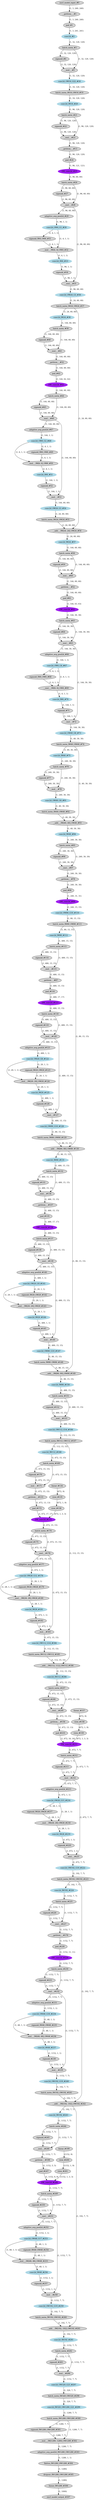 strict digraph  {
"0 /nncf_model_input_0" [id=0, label="nncf_model_input_#0", style=filled, type=nncf_model_input];
"1 EfficientNet/NNCFUserConv2dStaticSamePadding[_conv_stem]/ModuleDict[pre_ops]/UpdateInputs[1]/__getitem___0" [id=1, label="__getitem___#1", style=filled, type=__getitem__];
"2 EfficientNet/NNCFUserConv2dStaticSamePadding[_conv_stem]/ZeroPad2d[static_padding]/pad_0" [id=2, label="pad_#1", style=filled, type=pad];
"3 EfficientNet/NNCFUserConv2dStaticSamePadding[_conv_stem]/conv2d_0" [color=lightblue, id=3, label="conv2d_#2", style=filled, type=conv2d];
"4 EfficientNet/NNCFBatchNorm2d[_bn0]/batch_norm_0" [id=4, label="batch_norm_#3", style=filled, type=batch_norm];
"5 EfficientNet/MemoryEfficientSwish[_swish]/sigmoid_0" [id=5, label="sigmoid_#4", style=filled, type=sigmoid];
"6 EfficientNet/MemoryEfficientSwish[_swish]/__mul___0" [id=6, label="__mul___#5", style=filled, type=__mul__];
"7 EfficientNet/ModuleList[_blocks]/MBConvBlock[0]/NNCFUserConv2dStaticSamePadding[_project_conv]/conv2d_0" [color=lightblue, id=7, label="conv2d_OW16_G22_#18", style=filled, type=conv2d];
"8 EfficientNet/ModuleList[_blocks]/MBConvBlock[0]/NNCFBatchNorm2d[_bn2]/batch_norm_0" [id=8, label="batch_norm_IW16_OW16_#19", style=filled, type=batch_norm];
"9 EfficientNet/ModuleList[_blocks]/MBConvBlock[1]/NNCFUserConv2dStaticSamePadding[_expand_conv]/conv2d_0" [color=lightblue, id=9, label="conv2d_IW16_#20", style=filled, type=conv2d];
"10 EfficientNet/ModuleList[_blocks]/MBConvBlock[1]/NNCFBatchNorm2d[_bn0]/batch_norm_0" [id=10, label="batch_norm_#21", style=filled, type=batch_norm];
"11 EfficientNet/ModuleList[_blocks]/MBConvBlock[1]/MemoryEfficientSwish[_swish]/sigmoid_0" [id=11, label="sigmoid_#22", style=filled, type=sigmoid];
"12 EfficientNet/ModuleList[_blocks]/MBConvBlock[1]/MemoryEfficientSwish[_swish]/__mul___0" [id=12, label="__mul___#23", style=filled, type=__mul__];
"13 EfficientNet/ModuleList[_blocks]/MBConvBlock[1]/NNCFUserConv2dStaticSamePadding[_depthwise_conv]/ModuleDict[pre_ops]/UpdateInputs[1]/__getitem___0" [id=13, label="__getitem___#13", style=filled, type=__getitem__];
"14 EfficientNet/ModuleList[_blocks]/MBConvBlock[1]/NNCFUserConv2dStaticSamePadding[_depthwise_conv]/ZeroPad2d[static_padding]/pad_0" [id=14, label="pad_#24", style=filled, type=pad];
"15 EfficientNet/ModuleList[_blocks]/MBConvBlock[1]/NNCFUserConv2dStaticSamePadding[_depthwise_conv]/conv2d_0" [color=purple, id=15, label="DW_conv2d_#25", style=filled, type=conv2d];
"16 EfficientNet/ModuleList[_blocks]/MBConvBlock[1]/NNCFBatchNorm2d[_bn1]/batch_norm_0" [id=16, label="batch_norm_#26", style=filled, type=batch_norm];
"17 EfficientNet/ModuleList[_blocks]/MBConvBlock[1]/MemoryEfficientSwish[_swish]/sigmoid_1" [id=17, label="sigmoid_#27", style=filled, type=sigmoid];
"18 EfficientNet/ModuleList[_blocks]/MBConvBlock[1]/MemoryEfficientSwish[_swish]/__mul___1" [id=18, label="__mul___#28", style=filled, type=__mul__];
"19 EfficientNet/ModuleList[_blocks]/MBConvBlock[1]/adaptive_avg_pool2d_0" [id=19, label="adaptive_avg_pool2d_#29", style=filled, type=adaptive_avg_pool2d];
"20 EfficientNet/ModuleList[_blocks]/MBConvBlock[1]/NNCFUserConv2dStaticSamePadding[_se_reduce]/conv2d_0" [color=lightblue, id=20, label="conv2d_OW4_G1_#30", style=filled, type=conv2d];
"21 EfficientNet/ModuleList[_blocks]/MBConvBlock[1]/MemoryEfficientSwish[_swish]/sigmoid_2" [id=21, label="sigmoid_IW4_OW4_#31", style=filled, type=sigmoid];
"22 EfficientNet/ModuleList[_blocks]/MBConvBlock[1]/MemoryEfficientSwish[_swish]/__mul___2" [id=22, label="__mul___IW[4, 4]_OW4_#32", style=filled, type=__mul__];
"23 EfficientNet/ModuleList[_blocks]/MBConvBlock[1]/NNCFUserConv2dStaticSamePadding[_se_expand]/conv2d_0" [color=lightblue, id=23, label="conv2d_IW4_#33", style=filled, type=conv2d];
"24 EfficientNet/ModuleList[_blocks]/MBConvBlock[1]/sigmoid_0" [id=24, label="sigmoid_#34", style=filled, type=sigmoid];
"25 EfficientNet/ModuleList[_blocks]/MBConvBlock[1]/__mul___0" [id=25, label="__mul___#35", style=filled, type=__mul__];
"26 EfficientNet/ModuleList[_blocks]/MBConvBlock[1]/NNCFUserConv2dStaticSamePadding[_project_conv]/conv2d_0" [color=lightblue, id=26, label="conv2d_OW24_G3_#36", style=filled, type=conv2d];
"27 EfficientNet/ModuleList[_blocks]/MBConvBlock[1]/NNCFBatchNorm2d[_bn2]/batch_norm_0" [id=27, label="batch_norm_IW24_OW24_#37", style=filled, type=batch_norm];
"28 EfficientNet/ModuleList[_blocks]/MBConvBlock[2]/NNCFUserConv2dStaticSamePadding[_expand_conv]/conv2d_0" [color=lightblue, id=28, label="conv2d_IW24_#38", style=filled, type=conv2d];
"29 EfficientNet/ModuleList[_blocks]/MBConvBlock[2]/NNCFBatchNorm2d[_bn0]/batch_norm_0" [id=29, label="batch_norm_#39", style=filled, type=batch_norm];
"30 EfficientNet/ModuleList[_blocks]/MBConvBlock[2]/MemoryEfficientSwish[_swish]/sigmoid_0" [id=30, label="sigmoid_#40", style=filled, type=sigmoid];
"31 EfficientNet/ModuleList[_blocks]/MBConvBlock[2]/MemoryEfficientSwish[_swish]/__mul___0" [id=31, label="__mul___#41", style=filled, type=__mul__];
"32 EfficientNet/ModuleList[_blocks]/MBConvBlock[2]/NNCFUserConv2dStaticSamePadding[_depthwise_conv]/ModuleDict[pre_ops]/UpdateInputs[1]/__getitem___0" [id=32, label="__getitem___#32", style=filled, type=__getitem__];
"33 EfficientNet/ModuleList[_blocks]/MBConvBlock[2]/NNCFUserConv2dStaticSamePadding[_depthwise_conv]/ZeroPad2d[static_padding]/pad_0" [id=33, label="pad_#42", style=filled, type=pad];
"34 EfficientNet/ModuleList[_blocks]/MBConvBlock[2]/NNCFUserConv2dStaticSamePadding[_depthwise_conv]/conv2d_0" [color=purple, id=34, label="DW_conv2d_#43", style=filled, type=conv2d];
"35 EfficientNet/ModuleList[_blocks]/MBConvBlock[2]/NNCFBatchNorm2d[_bn1]/batch_norm_0" [id=35, label="batch_norm_#44", style=filled, type=batch_norm];
"36 EfficientNet/ModuleList[_blocks]/MBConvBlock[2]/MemoryEfficientSwish[_swish]/sigmoid_1" [id=36, label="sigmoid_#45", style=filled, type=sigmoid];
"37 EfficientNet/ModuleList[_blocks]/MBConvBlock[2]/MemoryEfficientSwish[_swish]/__mul___1" [id=37, label="__mul___#46", style=filled, type=__mul__];
"38 EfficientNet/ModuleList[_blocks]/MBConvBlock[2]/adaptive_avg_pool2d_0" [id=38, label="adaptive_avg_pool2d_#47", style=filled, type=adaptive_avg_pool2d];
"39 EfficientNet/ModuleList[_blocks]/MBConvBlock[2]/NNCFUserConv2dStaticSamePadding[_se_reduce]/conv2d_0" [color=lightblue, id=39, label="conv2d_OW6_G2_#48", style=filled, type=conv2d];
"40 EfficientNet/ModuleList[_blocks]/MBConvBlock[2]/MemoryEfficientSwish[_swish]/sigmoid_2" [id=40, label="sigmoid_IW6_OW6_#49", style=filled, type=sigmoid];
"41 EfficientNet/ModuleList[_blocks]/MBConvBlock[2]/MemoryEfficientSwish[_swish]/__mul___2" [id=41, label="__mul___IW[6, 6]_OW6_#50", style=filled, type=__mul__];
"42 EfficientNet/ModuleList[_blocks]/MBConvBlock[2]/NNCFUserConv2dStaticSamePadding[_se_expand]/conv2d_0" [color=lightblue, id=42, label="conv2d_IW6_#51", style=filled, type=conv2d];
"43 EfficientNet/ModuleList[_blocks]/MBConvBlock[2]/sigmoid_0" [id=43, label="sigmoid_#52", style=filled, type=sigmoid];
"44 EfficientNet/ModuleList[_blocks]/MBConvBlock[2]/__mul___0" [id=44, label="__mul___#53", style=filled, type=__mul__];
"45 EfficientNet/ModuleList[_blocks]/MBConvBlock[2]/NNCFUserConv2dStaticSamePadding[_project_conv]/conv2d_0" [color=lightblue, id=45, label="conv2d_OW24_G3_#54", style=filled, type=conv2d];
"46 EfficientNet/ModuleList[_blocks]/MBConvBlock[2]/NNCFBatchNorm2d[_bn2]/batch_norm_0" [id=46, label="batch_norm_IW24_OW24_#55", style=filled, type=batch_norm];
"47 EfficientNet/ModuleList[_blocks]/MBConvBlock[2]/__add___0" [id=47, label="__add___IW[24, 24]_OW24_#56", style=filled, type=__add__];
"48 EfficientNet/ModuleList[_blocks]/MBConvBlock[3]/NNCFUserConv2dStaticSamePadding[_expand_conv]/conv2d_0" [color=lightblue, id=48, label="conv2d_IW24_#57", style=filled, type=conv2d];
"49 EfficientNet/ModuleList[_blocks]/MBConvBlock[3]/NNCFBatchNorm2d[_bn0]/batch_norm_0" [id=49, label="batch_norm_#58", style=filled, type=batch_norm];
"50 EfficientNet/ModuleList[_blocks]/MBConvBlock[3]/MemoryEfficientSwish[_swish]/sigmoid_0" [id=50, label="sigmoid_#59", style=filled, type=sigmoid];
"51 EfficientNet/ModuleList[_blocks]/MBConvBlock[3]/MemoryEfficientSwish[_swish]/__mul___0" [id=51, label="__mul___#60", style=filled, type=__mul__];
"52 EfficientNet/ModuleList[_blocks]/MBConvBlock[3]/NNCFUserConv2dStaticSamePadding[_depthwise_conv]/ModuleDict[pre_ops]/UpdateInputs[1]/__getitem___0" [id=52, label="__getitem___#52", style=filled, type=__getitem__];
"53 EfficientNet/ModuleList[_blocks]/MBConvBlock[3]/NNCFUserConv2dStaticSamePadding[_depthwise_conv]/ZeroPad2d[static_padding]/pad_0" [id=53, label="pad_#61", style=filled, type=pad];
"54 EfficientNet/ModuleList[_blocks]/MBConvBlock[3]/NNCFUserConv2dStaticSamePadding[_depthwise_conv]/conv2d_0" [color=purple, id=54, label="DW_conv2d_#62", style=filled, type=conv2d];
"55 EfficientNet/ModuleList[_blocks]/MBConvBlock[3]/NNCFBatchNorm2d[_bn1]/batch_norm_0" [id=55, label="batch_norm_#63", style=filled, type=batch_norm];
"56 EfficientNet/ModuleList[_blocks]/MBConvBlock[3]/MemoryEfficientSwish[_swish]/sigmoid_1" [id=56, label="sigmoid_#64", style=filled, type=sigmoid];
"57 EfficientNet/ModuleList[_blocks]/MBConvBlock[3]/MemoryEfficientSwish[_swish]/__mul___1" [id=57, label="__mul___#65", style=filled, type=__mul__];
"58 EfficientNet/ModuleList[_blocks]/MBConvBlock[3]/adaptive_avg_pool2d_0" [id=58, label="adaptive_avg_pool2d_#66", style=filled, type=adaptive_avg_pool2d];
"59 EfficientNet/ModuleList[_blocks]/MBConvBlock[3]/NNCFUserConv2dStaticSamePadding[_se_reduce]/conv2d_0" [color=lightblue, id=59, label="conv2d_OW6_G4_#67", style=filled, type=conv2d];
"60 EfficientNet/ModuleList[_blocks]/MBConvBlock[3]/MemoryEfficientSwish[_swish]/sigmoid_2" [id=60, label="sigmoid_IW6_OW6_#68", style=filled, type=sigmoid];
"61 EfficientNet/ModuleList[_blocks]/MBConvBlock[3]/MemoryEfficientSwish[_swish]/__mul___2" [id=61, label="__mul___IW[6, 6]_OW6_#69", style=filled, type=__mul__];
"62 EfficientNet/ModuleList[_blocks]/MBConvBlock[3]/NNCFUserConv2dStaticSamePadding[_se_expand]/conv2d_0" [color=lightblue, id=62, label="conv2d_IW6_#70", style=filled, type=conv2d];
"63 EfficientNet/ModuleList[_blocks]/MBConvBlock[3]/sigmoid_0" [id=63, label="sigmoid_#71", style=filled, type=sigmoid];
"64 EfficientNet/ModuleList[_blocks]/MBConvBlock[3]/__mul___0" [id=64, label="__mul___#72", style=filled, type=__mul__];
"65 EfficientNet/ModuleList[_blocks]/MBConvBlock[3]/NNCFUserConv2dStaticSamePadding[_project_conv]/conv2d_0" [color=lightblue, id=65, label="conv2d_OW40_G6_#73", style=filled, type=conv2d];
"66 EfficientNet/ModuleList[_blocks]/MBConvBlock[3]/NNCFBatchNorm2d[_bn2]/batch_norm_0" [id=66, label="batch_norm_IW40_OW40_#74", style=filled, type=batch_norm];
"67 EfficientNet/ModuleList[_blocks]/MBConvBlock[4]/NNCFUserConv2dStaticSamePadding[_expand_conv]/conv2d_0" [color=lightblue, id=67, label="conv2d_IW40_#75", style=filled, type=conv2d];
"68 EfficientNet/ModuleList[_blocks]/MBConvBlock[4]/NNCFBatchNorm2d[_bn0]/batch_norm_0" [id=68, label="batch_norm_#76", style=filled, type=batch_norm];
"69 EfficientNet/ModuleList[_blocks]/MBConvBlock[4]/MemoryEfficientSwish[_swish]/sigmoid_0" [id=69, label="sigmoid_#77", style=filled, type=sigmoid];
"70 EfficientNet/ModuleList[_blocks]/MBConvBlock[4]/MemoryEfficientSwish[_swish]/__mul___0" [id=70, label="__mul___#78", style=filled, type=__mul__];
"71 EfficientNet/ModuleList[_blocks]/MBConvBlock[4]/NNCFUserConv2dStaticSamePadding[_project_conv]/conv2d_0" [color=lightblue, id=71, label="conv2d_OW40_G6_#91", style=filled, type=conv2d];
"72 EfficientNet/ModuleList[_blocks]/MBConvBlock[4]/NNCFBatchNorm2d[_bn2]/batch_norm_0" [id=72, label="batch_norm_IW40_OW40_#92", style=filled, type=batch_norm];
"73 EfficientNet/ModuleList[_blocks]/MBConvBlock[4]/__add___0" [id=73, label="__add___IW[40, 40]_OW40_#93", style=filled, type=__add__];
"74 EfficientNet/ModuleList[_blocks]/MBConvBlock[5]/NNCFUserConv2dStaticSamePadding[_expand_conv]/conv2d_0" [color=lightblue, id=74, label="conv2d_IW40_#94", style=filled, type=conv2d];
"75 EfficientNet/ModuleList[_blocks]/MBConvBlock[5]/NNCFBatchNorm2d[_bn0]/batch_norm_0" [id=75, label="batch_norm_#95", style=filled, type=batch_norm];
"76 EfficientNet/ModuleList[_blocks]/MBConvBlock[5]/MemoryEfficientSwish[_swish]/sigmoid_0" [id=76, label="sigmoid_#96", style=filled, type=sigmoid];
"77 EfficientNet/ModuleList[_blocks]/MBConvBlock[5]/MemoryEfficientSwish[_swish]/__mul___0" [id=77, label="__mul___#97", style=filled, type=__mul__];
"78 EfficientNet/ModuleList[_blocks]/MBConvBlock[5]/NNCFUserConv2dStaticSamePadding[_depthwise_conv]/ModuleDict[pre_ops]/UpdateInputs[1]/__getitem___0" [id=78, label="__getitem___#78", style=filled, type=__getitem__];
"79 EfficientNet/ModuleList[_blocks]/MBConvBlock[5]/NNCFUserConv2dStaticSamePadding[_depthwise_conv]/ZeroPad2d[static_padding]/pad_0" [id=79, label="pad_#98", style=filled, type=pad];
"80 EfficientNet/ModuleList[_blocks]/MBConvBlock[5]/NNCFUserConv2dStaticSamePadding[_depthwise_conv]/conv2d_0" [color=purple, id=80, label="DW_conv2d_#99", style=filled, type=conv2d];
"81 EfficientNet/ModuleList[_blocks]/MBConvBlock[5]/NNCFUserConv2dStaticSamePadding[_project_conv]/conv2d_0" [color=lightblue, id=81, label="conv2d_OW80_G10_#110", style=filled, type=conv2d];
"82 EfficientNet/ModuleList[_blocks]/MBConvBlock[5]/NNCFBatchNorm2d[_bn2]/batch_norm_0" [id=82, label="batch_norm_IW80_OW80_#111", style=filled, type=batch_norm];
"83 EfficientNet/ModuleList[_blocks]/MBConvBlock[6]/NNCFUserConv2dStaticSamePadding[_expand_conv]/conv2d_0" [color=lightblue, id=83, label="conv2d_IW80_#112", style=filled, type=conv2d];
"84 EfficientNet/ModuleList[_blocks]/MBConvBlock[6]/NNCFBatchNorm2d[_bn0]/batch_norm_0" [id=84, label="batch_norm_#113", style=filled, type=batch_norm];
"85 EfficientNet/ModuleList[_blocks]/MBConvBlock[6]/MemoryEfficientSwish[_swish]/sigmoid_0" [id=85, label="sigmoid_#114", style=filled, type=sigmoid];
"86 EfficientNet/ModuleList[_blocks]/MBConvBlock[6]/MemoryEfficientSwish[_swish]/__mul___0" [id=86, label="__mul___#115", style=filled, type=__mul__];
"87 EfficientNet/ModuleList[_blocks]/MBConvBlock[6]/NNCFUserConv2dStaticSamePadding[_depthwise_conv]/ModuleDict[pre_ops]/UpdateInputs[1]/__getitem___0" [id=87, label="__getitem___#87", style=filled, type=__getitem__];
"88 EfficientNet/ModuleList[_blocks]/MBConvBlock[6]/NNCFUserConv2dStaticSamePadding[_depthwise_conv]/ZeroPad2d[static_padding]/pad_0" [id=88, label="pad_#116", style=filled, type=pad];
"89 EfficientNet/ModuleList[_blocks]/MBConvBlock[6]/NNCFUserConv2dStaticSamePadding[_depthwise_conv]/conv2d_0" [color=purple, id=89, label="DW_conv2d_#117", style=filled, type=conv2d];
"90 EfficientNet/ModuleList[_blocks]/MBConvBlock[6]/NNCFBatchNorm2d[_bn1]/batch_norm_0" [id=90, label="batch_norm_#118", style=filled, type=batch_norm];
"91 EfficientNet/ModuleList[_blocks]/MBConvBlock[6]/MemoryEfficientSwish[_swish]/sigmoid_1" [id=91, label="sigmoid_#119", style=filled, type=sigmoid];
"92 EfficientNet/ModuleList[_blocks]/MBConvBlock[6]/MemoryEfficientSwish[_swish]/__mul___1" [id=92, label="__mul___#120", style=filled, type=__mul__];
"93 EfficientNet/ModuleList[_blocks]/MBConvBlock[6]/adaptive_avg_pool2d_0" [id=93, label="adaptive_avg_pool2d_#121", style=filled, type=adaptive_avg_pool2d];
"94 EfficientNet/ModuleList[_blocks]/MBConvBlock[6]/NNCFUserConv2dStaticSamePadding[_se_reduce]/conv2d_0" [color=lightblue, id=94, label="conv2d_OW20_G8_#122", style=filled, type=conv2d];
"95 EfficientNet/ModuleList[_blocks]/MBConvBlock[6]/MemoryEfficientSwish[_swish]/sigmoid_2" [id=95, label="sigmoid_IW20_OW20_#123", style=filled, type=sigmoid];
"96 EfficientNet/ModuleList[_blocks]/MBConvBlock[6]/MemoryEfficientSwish[_swish]/__mul___2" [id=96, label="__mul___IW[20, 20]_OW20_#124", style=filled, type=__mul__];
"97 EfficientNet/ModuleList[_blocks]/MBConvBlock[6]/NNCFUserConv2dStaticSamePadding[_se_expand]/conv2d_0" [color=lightblue, id=97, label="conv2d_IW20_#125", style=filled, type=conv2d];
"98 EfficientNet/ModuleList[_blocks]/MBConvBlock[6]/sigmoid_0" [id=98, label="sigmoid_#126", style=filled, type=sigmoid];
"99 EfficientNet/ModuleList[_blocks]/MBConvBlock[6]/__mul___0" [id=99, label="__mul___#127", style=filled, type=__mul__];
"100 EfficientNet/ModuleList[_blocks]/MBConvBlock[6]/NNCFUserConv2dStaticSamePadding[_project_conv]/conv2d_0" [color=lightblue, id=100, label="conv2d_OW80_G10_#128", style=filled, type=conv2d];
"101 EfficientNet/ModuleList[_blocks]/MBConvBlock[6]/NNCFBatchNorm2d[_bn2]/batch_norm_0" [id=101, label="batch_norm_IW80_OW80_#129", style=filled, type=batch_norm];
"102 EfficientNet/ModuleList[_blocks]/MBConvBlock[6]/__add___0" [id=102, label="__add___IW[80, 80]_OW80_#130", style=filled, type=__add__];
"103 EfficientNet/ModuleList[_blocks]/MBConvBlock[7]/NNCFUserConv2dStaticSamePadding[_expand_conv]/conv2d_0" [color=lightblue, id=103, label="conv2d_IW80_#131", style=filled, type=conv2d];
"104 EfficientNet/ModuleList[_blocks]/MBConvBlock[7]/NNCFBatchNorm2d[_bn0]/batch_norm_0" [id=104, label="batch_norm_#132", style=filled, type=batch_norm];
"105 EfficientNet/ModuleList[_blocks]/MBConvBlock[7]/MemoryEfficientSwish[_swish]/sigmoid_0" [id=105, label="sigmoid_#133", style=filled, type=sigmoid];
"106 EfficientNet/ModuleList[_blocks]/MBConvBlock[7]/MemoryEfficientSwish[_swish]/__mul___0" [id=106, label="__mul___#134", style=filled, type=__mul__];
"107 EfficientNet/ModuleList[_blocks]/MBConvBlock[7]/NNCFUserConv2dStaticSamePadding[_depthwise_conv]/ModuleDict[pre_ops]/UpdateInputs[1]/__getitem___0" [id=107, label="__getitem___#107", style=filled, type=__getitem__];
"108 EfficientNet/ModuleList[_blocks]/MBConvBlock[7]/NNCFUserConv2dStaticSamePadding[_depthwise_conv]/ZeroPad2d[static_padding]/pad_0" [id=108, label="pad_#135", style=filled, type=pad];
"109 EfficientNet/ModuleList[_blocks]/MBConvBlock[7]/NNCFUserConv2dStaticSamePadding[_depthwise_conv]/conv2d_0" [color=purple, id=109, label="DW_conv2d_#136", style=filled, type=conv2d];
"110 EfficientNet/ModuleList[_blocks]/MBConvBlock[7]/NNCFBatchNorm2d[_bn1]/batch_norm_0" [id=110, label="batch_norm_#137", style=filled, type=batch_norm];
"111 EfficientNet/ModuleList[_blocks]/MBConvBlock[7]/MemoryEfficientSwish[_swish]/sigmoid_1" [id=111, label="sigmoid_#138", style=filled, type=sigmoid];
"112 EfficientNet/ModuleList[_blocks]/MBConvBlock[7]/MemoryEfficientSwish[_swish]/__mul___1" [id=112, label="__mul___#139", style=filled, type=__mul__];
"113 EfficientNet/ModuleList[_blocks]/MBConvBlock[7]/adaptive_avg_pool2d_0" [id=113, label="adaptive_avg_pool2d_#140", style=filled, type=adaptive_avg_pool2d];
"114 EfficientNet/ModuleList[_blocks]/MBConvBlock[7]/NNCFUserConv2dStaticSamePadding[_se_reduce]/conv2d_0" [color=lightblue, id=114, label="conv2d_OW20_G9_#141", style=filled, type=conv2d];
"115 EfficientNet/ModuleList[_blocks]/MBConvBlock[7]/MemoryEfficientSwish[_swish]/sigmoid_2" [id=115, label="sigmoid_IW20_OW20_#142", style=filled, type=sigmoid];
"116 EfficientNet/ModuleList[_blocks]/MBConvBlock[7]/MemoryEfficientSwish[_swish]/__mul___2" [id=116, label="__mul___IW[20, 20]_OW20_#143", style=filled, type=__mul__];
"117 EfficientNet/ModuleList[_blocks]/MBConvBlock[7]/NNCFUserConv2dStaticSamePadding[_se_expand]/conv2d_0" [color=lightblue, id=117, label="conv2d_IW20_#144", style=filled, type=conv2d];
"118 EfficientNet/ModuleList[_blocks]/MBConvBlock[7]/sigmoid_0" [id=118, label="sigmoid_#145", style=filled, type=sigmoid];
"119 EfficientNet/ModuleList[_blocks]/MBConvBlock[7]/__mul___0" [id=119, label="__mul___#146", style=filled, type=__mul__];
"120 EfficientNet/ModuleList[_blocks]/MBConvBlock[7]/NNCFUserConv2dStaticSamePadding[_project_conv]/conv2d_0" [color=lightblue, id=120, label="conv2d_OW80_G10_#147", style=filled, type=conv2d];
"121 EfficientNet/ModuleList[_blocks]/MBConvBlock[7]/NNCFBatchNorm2d[_bn2]/batch_norm_0" [id=121, label="batch_norm_IW80_OW80_#148", style=filled, type=batch_norm];
"122 EfficientNet/ModuleList[_blocks]/MBConvBlock[7]/__add___0" [id=122, label="__add___IW[80, 80]_OW80_#149", style=filled, type=__add__];
"123 EfficientNet/ModuleList[_blocks]/MBConvBlock[8]/NNCFUserConv2dStaticSamePadding[_expand_conv]/conv2d_0" [color=lightblue, id=123, label="conv2d_IW80_#150", style=filled, type=conv2d];
"124 EfficientNet/ModuleList[_blocks]/MBConvBlock[8]/NNCFBatchNorm2d[_bn0]/batch_norm_0" [id=124, label="batch_norm_#151", style=filled, type=batch_norm];
"125 EfficientNet/ModuleList[_blocks]/MBConvBlock[8]/MemoryEfficientSwish[_swish]/sigmoid_0" [id=125, label="sigmoid_#152", style=filled, type=sigmoid];
"126 EfficientNet/ModuleList[_blocks]/MBConvBlock[8]/MemoryEfficientSwish[_swish]/__mul___0" [id=126, label="__mul___#153", style=filled, type=__mul__];
"127 EfficientNet/ModuleList[_blocks]/MBConvBlock[8]/NNCFUserConv2dStaticSamePadding[_project_conv]/conv2d_0" [color=lightblue, id=127, label="conv2d_OW112_G14_#166", style=filled, type=conv2d];
"128 EfficientNet/ModuleList[_blocks]/MBConvBlock[8]/NNCFBatchNorm2d[_bn2]/batch_norm_0" [id=128, label="batch_norm_IW112_OW112_#167", style=filled, type=batch_norm];
"129 EfficientNet/ModuleList[_blocks]/MBConvBlock[9]/NNCFUserConv2dStaticSamePadding[_expand_conv]/conv2d_0" [color=lightblue, id=129, label="conv2d_IW112_#168", style=filled, type=conv2d];
"130 EfficientNet/ModuleList[_blocks]/MBConvBlock[9]/NNCFBatchNorm2d[_bn0]/batch_norm_0" [id=130, label="batch_norm_#169", style=filled, type=batch_norm];
"131 EfficientNet/ModuleList[_blocks]/MBConvBlock[9]/MemoryEfficientSwish[_swish]/sigmoid_0" [id=131, label="sigmoid_#170", style=filled, type=sigmoid];
"132 EfficientNet/ModuleList[_blocks]/MBConvBlock[9]/MemoryEfficientSwish[_swish]/__mul___0" [id=132, label="__mul___#171", style=filled, type=__mul__];
"133 EfficientNet/ModuleList[_blocks]/MBConvBlock[9]/NNCFUserConv2dStaticSamePadding[_depthwise_conv]/ModuleDict[pre_ops]/UpdateInputs[1]/__getitem___0" [id=133, label="__getitem___#133", style=filled, type=__getitem__];
"134 EfficientNet/ModuleList[_blocks]/MBConvBlock[9]/NNCFUserConv2dStaticSamePadding[_depthwise_conv]/ModuleDict[pre_ops]/UpdateWeight[2]/ElasticKernelConv2DOp[op]/linear_0" [id=134, label="linear_#134", style=filled, type=linear];
"135 EfficientNet/ModuleList[_blocks]/MBConvBlock[9]/NNCFUserConv2dStaticSamePadding[_depthwise_conv]/ModuleDict[pre_ops]/UpdateWeight[2]/ElasticKernelConv2DOp[op]/view_0" [id=135, label="view_#135", style=filled, type=view];
"136 EfficientNet/ModuleList[_blocks]/MBConvBlock[9]/NNCFUserConv2dStaticSamePadding[_depthwise_conv]/ModuleDict[pre_ops]/UpdateWeight[2]/ElasticKernelConv2DOp[op]/view_1" [id=136, label="view_#136", style=filled, type=view];
"137 EfficientNet/ModuleList[_blocks]/MBConvBlock[9]/NNCFUserConv2dStaticSamePadding[_depthwise_conv]/ZeroPad2d[static_padding]/pad_0" [id=137, label="pad_#172", style=filled, type=pad];
"138 EfficientNet/ModuleList[_blocks]/MBConvBlock[9]/NNCFUserConv2dStaticSamePadding[_depthwise_conv]/conv2d_0" [color=purple, id=138, label="DW_conv2d_#173", style=filled, type=conv2d];
"139 EfficientNet/ModuleList[_blocks]/MBConvBlock[9]/NNCFBatchNorm2d[_bn1]/batch_norm_0" [id=139, label="batch_norm_#174", style=filled, type=batch_norm];
"140 EfficientNet/ModuleList[_blocks]/MBConvBlock[9]/MemoryEfficientSwish[_swish]/sigmoid_1" [id=140, label="sigmoid_#175", style=filled, type=sigmoid];
"141 EfficientNet/ModuleList[_blocks]/MBConvBlock[9]/MemoryEfficientSwish[_swish]/__mul___1" [id=141, label="__mul___#176", style=filled, type=__mul__];
"142 EfficientNet/ModuleList[_blocks]/MBConvBlock[9]/adaptive_avg_pool2d_0" [id=142, label="adaptive_avg_pool2d_#177", style=filled, type=adaptive_avg_pool2d];
"143 EfficientNet/ModuleList[_blocks]/MBConvBlock[9]/NNCFUserConv2dStaticSamePadding[_se_reduce]/conv2d_0" [color=lightblue, id=143, label="conv2d_OW28_G12_#178", style=filled, type=conv2d];
"144 EfficientNet/ModuleList[_blocks]/MBConvBlock[9]/MemoryEfficientSwish[_swish]/sigmoid_2" [id=144, label="sigmoid_IW28_OW28_#179", style=filled, type=sigmoid];
"145 EfficientNet/ModuleList[_blocks]/MBConvBlock[9]/MemoryEfficientSwish[_swish]/__mul___2" [id=145, label="__mul___IW[28, 28]_OW28_#180", style=filled, type=__mul__];
"146 EfficientNet/ModuleList[_blocks]/MBConvBlock[9]/NNCFUserConv2dStaticSamePadding[_se_expand]/conv2d_0" [color=lightblue, id=146, label="conv2d_IW28_#181", style=filled, type=conv2d];
"147 EfficientNet/ModuleList[_blocks]/MBConvBlock[9]/sigmoid_0" [id=147, label="sigmoid_#182", style=filled, type=sigmoid];
"148 EfficientNet/ModuleList[_blocks]/MBConvBlock[9]/__mul___0" [id=148, label="__mul___#183", style=filled, type=__mul__];
"149 EfficientNet/ModuleList[_blocks]/MBConvBlock[9]/NNCFUserConv2dStaticSamePadding[_project_conv]/conv2d_0" [color=lightblue, id=149, label="conv2d_OW112_G14_#184", style=filled, type=conv2d];
"150 EfficientNet/ModuleList[_blocks]/MBConvBlock[9]/NNCFBatchNorm2d[_bn2]/batch_norm_0" [id=150, label="batch_norm_IW112_OW112_#185", style=filled, type=batch_norm];
"151 EfficientNet/ModuleList[_blocks]/MBConvBlock[9]/__add___0" [id=151, label="__add___IW[112, 112]_OW112_#186", style=filled, type=__add__];
"152 EfficientNet/ModuleList[_blocks]/MBConvBlock[11]/NNCFUserConv2dStaticSamePadding[_expand_conv]/conv2d_0" [color=lightblue, id=152, label="conv2d_IW112_#206", style=filled, type=conv2d];
"153 EfficientNet/ModuleList[_blocks]/MBConvBlock[11]/NNCFBatchNorm2d[_bn0]/batch_norm_0" [id=153, label="batch_norm_#207", style=filled, type=batch_norm];
"154 EfficientNet/ModuleList[_blocks]/MBConvBlock[11]/MemoryEfficientSwish[_swish]/sigmoid_0" [id=154, label="sigmoid_#208", style=filled, type=sigmoid];
"155 EfficientNet/ModuleList[_blocks]/MBConvBlock[11]/MemoryEfficientSwish[_swish]/__mul___0" [id=155, label="__mul___#209", style=filled, type=__mul__];
"156 EfficientNet/ModuleList[_blocks]/MBConvBlock[11]/NNCFUserConv2dStaticSamePadding[_depthwise_conv]/ModuleDict[pre_ops]/UpdateInputs[1]/__getitem___0" [id=156, label="__getitem___#156", style=filled, type=__getitem__];
"157 EfficientNet/ModuleList[_blocks]/MBConvBlock[11]/NNCFUserConv2dStaticSamePadding[_depthwise_conv]/ModuleDict[pre_ops]/UpdateWeight[2]/ElasticKernelConv2DOp[op]/linear_0" [id=157, label="linear_#157", style=filled, type=linear];
"158 EfficientNet/ModuleList[_blocks]/MBConvBlock[11]/NNCFUserConv2dStaticSamePadding[_depthwise_conv]/ModuleDict[pre_ops]/UpdateWeight[2]/ElasticKernelConv2DOp[op]/view_0" [id=158, label="view_#158", style=filled, type=view];
"159 EfficientNet/ModuleList[_blocks]/MBConvBlock[11]/NNCFUserConv2dStaticSamePadding[_depthwise_conv]/ModuleDict[pre_ops]/UpdateWeight[2]/ElasticKernelConv2DOp[op]/view_1" [id=159, label="view_#159", style=filled, type=view];
"160 EfficientNet/ModuleList[_blocks]/MBConvBlock[11]/NNCFUserConv2dStaticSamePadding[_depthwise_conv]/ZeroPad2d[static_padding]/pad_0" [id=160, label="pad_#210", style=filled, type=pad];
"161 EfficientNet/ModuleList[_blocks]/MBConvBlock[11]/NNCFUserConv2dStaticSamePadding[_depthwise_conv]/conv2d_0" [color=purple, id=161, label="DW_conv2d_#211", style=filled, type=conv2d];
"162 EfficientNet/ModuleList[_blocks]/MBConvBlock[11]/NNCFBatchNorm2d[_bn1]/batch_norm_0" [id=162, label="batch_norm_#212", style=filled, type=batch_norm];
"163 EfficientNet/ModuleList[_blocks]/MBConvBlock[11]/MemoryEfficientSwish[_swish]/sigmoid_1" [id=163, label="sigmoid_#213", style=filled, type=sigmoid];
"164 EfficientNet/ModuleList[_blocks]/MBConvBlock[11]/MemoryEfficientSwish[_swish]/__mul___1" [id=164, label="__mul___#214", style=filled, type=__mul__];
"165 EfficientNet/ModuleList[_blocks]/MBConvBlock[11]/adaptive_avg_pool2d_0" [id=165, label="adaptive_avg_pool2d_#215", style=filled, type=adaptive_avg_pool2d];
"166 EfficientNet/ModuleList[_blocks]/MBConvBlock[11]/NNCFUserConv2dStaticSamePadding[_se_reduce]/conv2d_0" [color=lightblue, id=166, label="conv2d_OW28_G15_#216", style=filled, type=conv2d];
"167 EfficientNet/ModuleList[_blocks]/MBConvBlock[11]/MemoryEfficientSwish[_swish]/sigmoid_2" [id=167, label="sigmoid_IW28_OW28_#217", style=filled, type=sigmoid];
"168 EfficientNet/ModuleList[_blocks]/MBConvBlock[11]/MemoryEfficientSwish[_swish]/__mul___2" [id=168, label="__mul___IW[28, 28]_OW28_#218", style=filled, type=__mul__];
"169 EfficientNet/ModuleList[_blocks]/MBConvBlock[11]/NNCFUserConv2dStaticSamePadding[_se_expand]/conv2d_0" [color=lightblue, id=169, label="conv2d_IW28_#219", style=filled, type=conv2d];
"170 EfficientNet/ModuleList[_blocks]/MBConvBlock[11]/sigmoid_0" [id=170, label="sigmoid_#220", style=filled, type=sigmoid];
"171 EfficientNet/ModuleList[_blocks]/MBConvBlock[11]/__mul___0" [id=171, label="__mul___#221", style=filled, type=__mul__];
"172 EfficientNet/ModuleList[_blocks]/MBConvBlock[11]/NNCFUserConv2dStaticSamePadding[_project_conv]/conv2d_0" [color=lightblue, id=172, label="conv2d_OW192_G19_#222", style=filled, type=conv2d];
"173 EfficientNet/ModuleList[_blocks]/MBConvBlock[11]/NNCFBatchNorm2d[_bn2]/batch_norm_0" [id=173, label="batch_norm_IW192_OW192_#223", style=filled, type=batch_norm];
"174 EfficientNet/ModuleList[_blocks]/MBConvBlock[12]/NNCFUserConv2dStaticSamePadding[_expand_conv]/conv2d_0" [color=lightblue, id=174, label="conv2d_IW192_#224", style=filled, type=conv2d];
"175 EfficientNet/ModuleList[_blocks]/MBConvBlock[12]/NNCFBatchNorm2d[_bn0]/batch_norm_0" [id=175, label="batch_norm_#225", style=filled, type=batch_norm];
"176 EfficientNet/ModuleList[_blocks]/MBConvBlock[12]/MemoryEfficientSwish[_swish]/sigmoid_0" [id=176, label="sigmoid_#226", style=filled, type=sigmoid];
"177 EfficientNet/ModuleList[_blocks]/MBConvBlock[12]/MemoryEfficientSwish[_swish]/__mul___0" [id=177, label="__mul___#227", style=filled, type=__mul__];
"178 EfficientNet/ModuleList[_blocks]/MBConvBlock[12]/NNCFUserConv2dStaticSamePadding[_depthwise_conv]/ModuleDict[pre_ops]/UpdateInputs[1]/__getitem___0" [id=178, label="__getitem___#178", style=filled, type=__getitem__];
"179 EfficientNet/ModuleList[_blocks]/MBConvBlock[12]/NNCFUserConv2dStaticSamePadding[_depthwise_conv]/ZeroPad2d[static_padding]/pad_0" [id=179, label="pad_#228", style=filled, type=pad];
"180 EfficientNet/ModuleList[_blocks]/MBConvBlock[12]/NNCFUserConv2dStaticSamePadding[_depthwise_conv]/conv2d_0" [color=purple, id=180, label="DW_conv2d_#229", style=filled, type=conv2d];
"181 EfficientNet/ModuleList[_blocks]/MBConvBlock[12]/NNCFBatchNorm2d[_bn1]/batch_norm_0" [id=181, label="batch_norm_#230", style=filled, type=batch_norm];
"182 EfficientNet/ModuleList[_blocks]/MBConvBlock[12]/MemoryEfficientSwish[_swish]/sigmoid_1" [id=182, label="sigmoid_#231", style=filled, type=sigmoid];
"183 EfficientNet/ModuleList[_blocks]/MBConvBlock[12]/MemoryEfficientSwish[_swish]/__mul___1" [id=183, label="__mul___#232", style=filled, type=__mul__];
"184 EfficientNet/ModuleList[_blocks]/MBConvBlock[12]/adaptive_avg_pool2d_0" [id=184, label="adaptive_avg_pool2d_#233", style=filled, type=adaptive_avg_pool2d];
"185 EfficientNet/ModuleList[_blocks]/MBConvBlock[12]/NNCFUserConv2dStaticSamePadding[_se_reduce]/conv2d_0" [color=lightblue, id=185, label="conv2d_OW48_G16_#234", style=filled, type=conv2d];
"186 EfficientNet/ModuleList[_blocks]/MBConvBlock[12]/MemoryEfficientSwish[_swish]/sigmoid_2" [id=186, label="sigmoid_IW48_OW48_#235", style=filled, type=sigmoid];
"187 EfficientNet/ModuleList[_blocks]/MBConvBlock[12]/MemoryEfficientSwish[_swish]/__mul___2" [id=187, label="__mul___IW[48, 48]_OW48_#236", style=filled, type=__mul__];
"188 EfficientNet/ModuleList[_blocks]/MBConvBlock[12]/NNCFUserConv2dStaticSamePadding[_se_expand]/conv2d_0" [color=lightblue, id=188, label="conv2d_IW48_#237", style=filled, type=conv2d];
"189 EfficientNet/ModuleList[_blocks]/MBConvBlock[12]/sigmoid_0" [id=189, label="sigmoid_#238", style=filled, type=sigmoid];
"190 EfficientNet/ModuleList[_blocks]/MBConvBlock[12]/__mul___0" [id=190, label="__mul___#239", style=filled, type=__mul__];
"191 EfficientNet/ModuleList[_blocks]/MBConvBlock[12]/NNCFUserConv2dStaticSamePadding[_project_conv]/conv2d_0" [color=lightblue, id=191, label="conv2d_OW192_G19_#240", style=filled, type=conv2d];
"192 EfficientNet/ModuleList[_blocks]/MBConvBlock[12]/NNCFBatchNorm2d[_bn2]/batch_norm_0" [id=192, label="batch_norm_IW192_OW192_#241", style=filled, type=batch_norm];
"193 EfficientNet/ModuleList[_blocks]/MBConvBlock[12]/__add___0" [id=193, label="__add___IW[192, 192]_OW192_#242", style=filled, type=__add__];
"194 EfficientNet/ModuleList[_blocks]/MBConvBlock[13]/NNCFUserConv2dStaticSamePadding[_expand_conv]/conv2d_0" [color=lightblue, id=194, label="conv2d_IW192_#243", style=filled, type=conv2d];
"195 EfficientNet/ModuleList[_blocks]/MBConvBlock[13]/NNCFBatchNorm2d[_bn0]/batch_norm_0" [id=195, label="batch_norm_#244", style=filled, type=batch_norm];
"196 EfficientNet/ModuleList[_blocks]/MBConvBlock[13]/MemoryEfficientSwish[_swish]/sigmoid_0" [id=196, label="sigmoid_#245", style=filled, type=sigmoid];
"197 EfficientNet/ModuleList[_blocks]/MBConvBlock[13]/MemoryEfficientSwish[_swish]/__mul___0" [id=197, label="__mul___#246", style=filled, type=__mul__];
"198 EfficientNet/ModuleList[_blocks]/MBConvBlock[13]/NNCFUserConv2dStaticSamePadding[_depthwise_conv]/ModuleDict[pre_ops]/UpdateInputs[1]/__getitem___0" [id=198, label="__getitem___#198", style=filled, type=__getitem__];
"199 EfficientNet/ModuleList[_blocks]/MBConvBlock[13]/NNCFUserConv2dStaticSamePadding[_depthwise_conv]/ModuleDict[pre_ops]/UpdateWeight[2]/ElasticKernelConv2DOp[op]/linear_0" [id=199, label="linear_#199", style=filled, type=linear];
"200 EfficientNet/ModuleList[_blocks]/MBConvBlock[13]/NNCFUserConv2dStaticSamePadding[_depthwise_conv]/ModuleDict[pre_ops]/UpdateWeight[2]/ElasticKernelConv2DOp[op]/view_0" [id=200, label="view_#200", style=filled, type=view];
"201 EfficientNet/ModuleList[_blocks]/MBConvBlock[13]/NNCFUserConv2dStaticSamePadding[_depthwise_conv]/ModuleDict[pre_ops]/UpdateWeight[2]/ElasticKernelConv2DOp[op]/view_1" [id=201, label="view_#201", style=filled, type=view];
"202 EfficientNet/ModuleList[_blocks]/MBConvBlock[13]/NNCFUserConv2dStaticSamePadding[_depthwise_conv]/ZeroPad2d[static_padding]/pad_0" [id=202, label="pad_#247", style=filled, type=pad];
"203 EfficientNet/ModuleList[_blocks]/MBConvBlock[13]/NNCFUserConv2dStaticSamePadding[_depthwise_conv]/conv2d_0" [color=purple, id=203, label="DW_conv2d_#248", style=filled, type=conv2d];
"204 EfficientNet/ModuleList[_blocks]/MBConvBlock[13]/NNCFBatchNorm2d[_bn1]/batch_norm_0" [id=204, label="batch_norm_#249", style=filled, type=batch_norm];
"205 EfficientNet/ModuleList[_blocks]/MBConvBlock[13]/MemoryEfficientSwish[_swish]/sigmoid_1" [id=205, label="sigmoid_#250", style=filled, type=sigmoid];
"206 EfficientNet/ModuleList[_blocks]/MBConvBlock[13]/MemoryEfficientSwish[_swish]/__mul___1" [id=206, label="__mul___#251", style=filled, type=__mul__];
"207 EfficientNet/ModuleList[_blocks]/MBConvBlock[13]/adaptive_avg_pool2d_0" [id=207, label="adaptive_avg_pool2d_#252", style=filled, type=adaptive_avg_pool2d];
"208 EfficientNet/ModuleList[_blocks]/MBConvBlock[13]/NNCFUserConv2dStaticSamePadding[_se_reduce]/conv2d_0" [color=lightblue, id=208, label="conv2d_OW48_G17_#253", style=filled, type=conv2d];
"209 EfficientNet/ModuleList[_blocks]/MBConvBlock[13]/MemoryEfficientSwish[_swish]/sigmoid_2" [id=209, label="sigmoid_IW48_OW48_#254", style=filled, type=sigmoid];
"210 EfficientNet/ModuleList[_blocks]/MBConvBlock[13]/MemoryEfficientSwish[_swish]/__mul___2" [id=210, label="__mul___IW[48, 48]_OW48_#255", style=filled, type=__mul__];
"211 EfficientNet/ModuleList[_blocks]/MBConvBlock[13]/NNCFUserConv2dStaticSamePadding[_se_expand]/conv2d_0" [color=lightblue, id=211, label="conv2d_IW48_#256", style=filled, type=conv2d];
"212 EfficientNet/ModuleList[_blocks]/MBConvBlock[13]/sigmoid_0" [id=212, label="sigmoid_#257", style=filled, type=sigmoid];
"213 EfficientNet/ModuleList[_blocks]/MBConvBlock[13]/__mul___0" [id=213, label="__mul___#258", style=filled, type=__mul__];
"214 EfficientNet/ModuleList[_blocks]/MBConvBlock[13]/NNCFUserConv2dStaticSamePadding[_project_conv]/conv2d_0" [color=lightblue, id=214, label="conv2d_OW192_G19_#259", style=filled, type=conv2d];
"215 EfficientNet/ModuleList[_blocks]/MBConvBlock[13]/NNCFBatchNorm2d[_bn2]/batch_norm_0" [id=215, label="batch_norm_IW192_OW192_#260", style=filled, type=batch_norm];
"216 EfficientNet/ModuleList[_blocks]/MBConvBlock[13]/__add___0" [id=216, label="__add___IW[192, 192]_OW192_#261", style=filled, type=__add__];
"217 EfficientNet/ModuleList[_blocks]/MBConvBlock[15]/NNCFUserConv2dStaticSamePadding[_expand_conv]/conv2d_0" [color=lightblue, id=217, label="conv2d_IW192_#281", style=filled, type=conv2d];
"218 EfficientNet/ModuleList[_blocks]/MBConvBlock[15]/NNCFBatchNorm2d[_bn0]/batch_norm_0" [id=218, label="batch_norm_#282", style=filled, type=batch_norm];
"219 EfficientNet/ModuleList[_blocks]/MBConvBlock[15]/MemoryEfficientSwish[_swish]/sigmoid_0" [id=219, label="sigmoid_#283", style=filled, type=sigmoid];
"220 EfficientNet/ModuleList[_blocks]/MBConvBlock[15]/MemoryEfficientSwish[_swish]/__mul___0" [id=220, label="__mul___#284", style=filled, type=__mul__];
"221 EfficientNet/ModuleList[_blocks]/MBConvBlock[15]/NNCFUserConv2dStaticSamePadding[_project_conv]/conv2d_0" [color=lightblue, id=221, label="conv2d_OW320_G23_#297", style=filled, type=conv2d];
"222 EfficientNet/ModuleList[_blocks]/MBConvBlock[15]/NNCFBatchNorm2d[_bn2]/batch_norm_0" [id=222, label="batch_norm_IW320_OW320_#298", style=filled, type=batch_norm];
"223 EfficientNet/NNCFUserConv2dStaticSamePadding[_conv_head]/conv2d_0" [color=lightblue, id=223, label="conv2d_IW320_OW1280_G21_#299", style=filled, type=conv2d];
"224 EfficientNet/NNCFBatchNorm2d[_bn1]/batch_norm_0" [id=224, label="batch_norm_IW1280_OW1280_#300", style=filled, type=batch_norm];
"225 EfficientNet/MemoryEfficientSwish[_swish]/sigmoid_1" [id=225, label="sigmoid_IW1280_OW1280_#301", style=filled, type=sigmoid];
"226 EfficientNet/MemoryEfficientSwish[_swish]/__mul___1" [id=226, label="__mul___IW[1280, 1280]_OW1280_#302", style=filled, type=__mul__];
"227 EfficientNet/AdaptiveAvgPool2d[_avg_pooling]/adaptive_avg_pool2d_0" [id=227, label="adaptive_avg_pool2d_IW1280_OW1280_#303", style=filled, type=adaptive_avg_pool2d];
"228 EfficientNet/flatten_0" [id=228, label="flatten_IW1280_OW1280_#304", style=filled, type=flatten];
"229 EfficientNet/Dropout[_dropout]/dropout_0" [id=229, label="dropout_IW1280_OW1280_#305", style=filled, type=dropout];
"230 EfficientNet/NNCFLinear[_fc]/linear_0" [id=230, label="linear_IW1280_#306", style=filled, type=linear];
"231 /nncf_model_output_0" [id=231, label="nncf_model_output_#307", style=filled, type=nncf_model_output];
"0 /nncf_model_input_0" -> "1 EfficientNet/NNCFUserConv2dStaticSamePadding[_conv_stem]/ModuleDict[pre_ops]/UpdateInputs[1]/__getitem___0"  [label="(1, 3, 240, 240)", style=solid];
"1 EfficientNet/NNCFUserConv2dStaticSamePadding[_conv_stem]/ModuleDict[pre_ops]/UpdateInputs[1]/__getitem___0" -> "2 EfficientNet/NNCFUserConv2dStaticSamePadding[_conv_stem]/ZeroPad2d[static_padding]/pad_0"  [label="(1, 3, 240, 240)", style=solid];
"2 EfficientNet/NNCFUserConv2dStaticSamePadding[_conv_stem]/ZeroPad2d[static_padding]/pad_0" -> "3 EfficientNet/NNCFUserConv2dStaticSamePadding[_conv_stem]/conv2d_0"  [label="(1, 3, 241, 241)", style=solid];
"3 EfficientNet/NNCFUserConv2dStaticSamePadding[_conv_stem]/conv2d_0" -> "4 EfficientNet/NNCFBatchNorm2d[_bn0]/batch_norm_0"  [label="(1, 32, 120, 120)", style=solid];
"4 EfficientNet/NNCFBatchNorm2d[_bn0]/batch_norm_0" -> "5 EfficientNet/MemoryEfficientSwish[_swish]/sigmoid_0"  [label="(1, 32, 120, 120)", style=solid];
"4 EfficientNet/NNCFBatchNorm2d[_bn0]/batch_norm_0" -> "6 EfficientNet/MemoryEfficientSwish[_swish]/__mul___0"  [label="(1, 32, 120, 120)", style=solid];
"5 EfficientNet/MemoryEfficientSwish[_swish]/sigmoid_0" -> "6 EfficientNet/MemoryEfficientSwish[_swish]/__mul___0"  [label="(1, 32, 120, 120)", style=solid];
"6 EfficientNet/MemoryEfficientSwish[_swish]/__mul___0" -> "7 EfficientNet/ModuleList[_blocks]/MBConvBlock[0]/NNCFUserConv2dStaticSamePadding[_project_conv]/conv2d_0"  [label="(1, 32, 120, 120)", style=solid];
"7 EfficientNet/ModuleList[_blocks]/MBConvBlock[0]/NNCFUserConv2dStaticSamePadding[_project_conv]/conv2d_0" -> "8 EfficientNet/ModuleList[_blocks]/MBConvBlock[0]/NNCFBatchNorm2d[_bn2]/batch_norm_0"  [label="(1, 16, 120, 120)", style=solid];
"8 EfficientNet/ModuleList[_blocks]/MBConvBlock[0]/NNCFBatchNorm2d[_bn2]/batch_norm_0" -> "9 EfficientNet/ModuleList[_blocks]/MBConvBlock[1]/NNCFUserConv2dStaticSamePadding[_expand_conv]/conv2d_0"  [label="(1, 16, 120, 120)", style=solid];
"9 EfficientNet/ModuleList[_blocks]/MBConvBlock[1]/NNCFUserConv2dStaticSamePadding[_expand_conv]/conv2d_0" -> "10 EfficientNet/ModuleList[_blocks]/MBConvBlock[1]/NNCFBatchNorm2d[_bn0]/batch_norm_0"  [label="(1, 96, 120, 120)", style=solid];
"10 EfficientNet/ModuleList[_blocks]/MBConvBlock[1]/NNCFBatchNorm2d[_bn0]/batch_norm_0" -> "11 EfficientNet/ModuleList[_blocks]/MBConvBlock[1]/MemoryEfficientSwish[_swish]/sigmoid_0"  [label="(1, 96, 120, 120)", style=solid];
"10 EfficientNet/ModuleList[_blocks]/MBConvBlock[1]/NNCFBatchNorm2d[_bn0]/batch_norm_0" -> "12 EfficientNet/ModuleList[_blocks]/MBConvBlock[1]/MemoryEfficientSwish[_swish]/__mul___0"  [label="(1, 96, 120, 120)", style=solid];
"11 EfficientNet/ModuleList[_blocks]/MBConvBlock[1]/MemoryEfficientSwish[_swish]/sigmoid_0" -> "12 EfficientNet/ModuleList[_blocks]/MBConvBlock[1]/MemoryEfficientSwish[_swish]/__mul___0"  [label="(1, 96, 120, 120)", style=solid];
"12 EfficientNet/ModuleList[_blocks]/MBConvBlock[1]/MemoryEfficientSwish[_swish]/__mul___0" -> "13 EfficientNet/ModuleList[_blocks]/MBConvBlock[1]/NNCFUserConv2dStaticSamePadding[_depthwise_conv]/ModuleDict[pre_ops]/UpdateInputs[1]/__getitem___0"  [label="(1, 96, 120, 120)", style=solid];
"13 EfficientNet/ModuleList[_blocks]/MBConvBlock[1]/NNCFUserConv2dStaticSamePadding[_depthwise_conv]/ModuleDict[pre_ops]/UpdateInputs[1]/__getitem___0" -> "14 EfficientNet/ModuleList[_blocks]/MBConvBlock[1]/NNCFUserConv2dStaticSamePadding[_depthwise_conv]/ZeroPad2d[static_padding]/pad_0"  [label="(1, 96, 120, 120)", style=solid];
"14 EfficientNet/ModuleList[_blocks]/MBConvBlock[1]/NNCFUserConv2dStaticSamePadding[_depthwise_conv]/ZeroPad2d[static_padding]/pad_0" -> "15 EfficientNet/ModuleList[_blocks]/MBConvBlock[1]/NNCFUserConv2dStaticSamePadding[_depthwise_conv]/conv2d_0"  [label="(1, 96, 121, 121)", style=solid];
"15 EfficientNet/ModuleList[_blocks]/MBConvBlock[1]/NNCFUserConv2dStaticSamePadding[_depthwise_conv]/conv2d_0" -> "16 EfficientNet/ModuleList[_blocks]/MBConvBlock[1]/NNCFBatchNorm2d[_bn1]/batch_norm_0"  [label="(1, 96, 60, 60)", style=solid];
"16 EfficientNet/ModuleList[_blocks]/MBConvBlock[1]/NNCFBatchNorm2d[_bn1]/batch_norm_0" -> "17 EfficientNet/ModuleList[_blocks]/MBConvBlock[1]/MemoryEfficientSwish[_swish]/sigmoid_1"  [label="(1, 96, 60, 60)", style=solid];
"16 EfficientNet/ModuleList[_blocks]/MBConvBlock[1]/NNCFBatchNorm2d[_bn1]/batch_norm_0" -> "18 EfficientNet/ModuleList[_blocks]/MBConvBlock[1]/MemoryEfficientSwish[_swish]/__mul___1"  [label="(1, 96, 60, 60)", style=solid];
"17 EfficientNet/ModuleList[_blocks]/MBConvBlock[1]/MemoryEfficientSwish[_swish]/sigmoid_1" -> "18 EfficientNet/ModuleList[_blocks]/MBConvBlock[1]/MemoryEfficientSwish[_swish]/__mul___1"  [label="(1, 96, 60, 60)", style=solid];
"18 EfficientNet/ModuleList[_blocks]/MBConvBlock[1]/MemoryEfficientSwish[_swish]/__mul___1" -> "19 EfficientNet/ModuleList[_blocks]/MBConvBlock[1]/adaptive_avg_pool2d_0"  [label="(1, 96, 60, 60)", style=solid];
"18 EfficientNet/ModuleList[_blocks]/MBConvBlock[1]/MemoryEfficientSwish[_swish]/__mul___1" -> "25 EfficientNet/ModuleList[_blocks]/MBConvBlock[1]/__mul___0"  [label="(1, 96, 60, 60)", style=solid];
"19 EfficientNet/ModuleList[_blocks]/MBConvBlock[1]/adaptive_avg_pool2d_0" -> "20 EfficientNet/ModuleList[_blocks]/MBConvBlock[1]/NNCFUserConv2dStaticSamePadding[_se_reduce]/conv2d_0"  [label="(1, 96, 1, 1)", style=solid];
"20 EfficientNet/ModuleList[_blocks]/MBConvBlock[1]/NNCFUserConv2dStaticSamePadding[_se_reduce]/conv2d_0" -> "21 EfficientNet/ModuleList[_blocks]/MBConvBlock[1]/MemoryEfficientSwish[_swish]/sigmoid_2"  [label="(1, 4, 1, 1)", style=solid];
"20 EfficientNet/ModuleList[_blocks]/MBConvBlock[1]/NNCFUserConv2dStaticSamePadding[_se_reduce]/conv2d_0" -> "22 EfficientNet/ModuleList[_blocks]/MBConvBlock[1]/MemoryEfficientSwish[_swish]/__mul___2"  [label="(1, 4, 1, 1)", style=solid];
"21 EfficientNet/ModuleList[_blocks]/MBConvBlock[1]/MemoryEfficientSwish[_swish]/sigmoid_2" -> "22 EfficientNet/ModuleList[_blocks]/MBConvBlock[1]/MemoryEfficientSwish[_swish]/__mul___2"  [label="(1, 4, 1, 1)", style=solid];
"22 EfficientNet/ModuleList[_blocks]/MBConvBlock[1]/MemoryEfficientSwish[_swish]/__mul___2" -> "23 EfficientNet/ModuleList[_blocks]/MBConvBlock[1]/NNCFUserConv2dStaticSamePadding[_se_expand]/conv2d_0"  [label="(1, 4, 1, 1)", style=solid];
"23 EfficientNet/ModuleList[_blocks]/MBConvBlock[1]/NNCFUserConv2dStaticSamePadding[_se_expand]/conv2d_0" -> "24 EfficientNet/ModuleList[_blocks]/MBConvBlock[1]/sigmoid_0"  [label="(1, 96, 1, 1)", style=solid];
"24 EfficientNet/ModuleList[_blocks]/MBConvBlock[1]/sigmoid_0" -> "25 EfficientNet/ModuleList[_blocks]/MBConvBlock[1]/__mul___0"  [label="(1, 96, 1, 1)", style=solid];
"25 EfficientNet/ModuleList[_blocks]/MBConvBlock[1]/__mul___0" -> "26 EfficientNet/ModuleList[_blocks]/MBConvBlock[1]/NNCFUserConv2dStaticSamePadding[_project_conv]/conv2d_0"  [label="(1, 96, 60, 60)", style=solid];
"26 EfficientNet/ModuleList[_blocks]/MBConvBlock[1]/NNCFUserConv2dStaticSamePadding[_project_conv]/conv2d_0" -> "27 EfficientNet/ModuleList[_blocks]/MBConvBlock[1]/NNCFBatchNorm2d[_bn2]/batch_norm_0"  [label="(1, 24, 60, 60)", style=solid];
"27 EfficientNet/ModuleList[_blocks]/MBConvBlock[1]/NNCFBatchNorm2d[_bn2]/batch_norm_0" -> "28 EfficientNet/ModuleList[_blocks]/MBConvBlock[2]/NNCFUserConv2dStaticSamePadding[_expand_conv]/conv2d_0"  [label="(1, 24, 60, 60)", style=solid];
"27 EfficientNet/ModuleList[_blocks]/MBConvBlock[1]/NNCFBatchNorm2d[_bn2]/batch_norm_0" -> "47 EfficientNet/ModuleList[_blocks]/MBConvBlock[2]/__add___0"  [label="(1, 24, 60, 60)", style=solid];
"28 EfficientNet/ModuleList[_blocks]/MBConvBlock[2]/NNCFUserConv2dStaticSamePadding[_expand_conv]/conv2d_0" -> "29 EfficientNet/ModuleList[_blocks]/MBConvBlock[2]/NNCFBatchNorm2d[_bn0]/batch_norm_0"  [label="(1, 144, 60, 60)", style=solid];
"29 EfficientNet/ModuleList[_blocks]/MBConvBlock[2]/NNCFBatchNorm2d[_bn0]/batch_norm_0" -> "30 EfficientNet/ModuleList[_blocks]/MBConvBlock[2]/MemoryEfficientSwish[_swish]/sigmoid_0"  [label="(1, 144, 60, 60)", style=solid];
"29 EfficientNet/ModuleList[_blocks]/MBConvBlock[2]/NNCFBatchNorm2d[_bn0]/batch_norm_0" -> "31 EfficientNet/ModuleList[_blocks]/MBConvBlock[2]/MemoryEfficientSwish[_swish]/__mul___0"  [label="(1, 144, 60, 60)", style=solid];
"30 EfficientNet/ModuleList[_blocks]/MBConvBlock[2]/MemoryEfficientSwish[_swish]/sigmoid_0" -> "31 EfficientNet/ModuleList[_blocks]/MBConvBlock[2]/MemoryEfficientSwish[_swish]/__mul___0"  [label="(1, 144, 60, 60)", style=solid];
"31 EfficientNet/ModuleList[_blocks]/MBConvBlock[2]/MemoryEfficientSwish[_swish]/__mul___0" -> "32 EfficientNet/ModuleList[_blocks]/MBConvBlock[2]/NNCFUserConv2dStaticSamePadding[_depthwise_conv]/ModuleDict[pre_ops]/UpdateInputs[1]/__getitem___0"  [label="(1, 144, 60, 60)", style=solid];
"32 EfficientNet/ModuleList[_blocks]/MBConvBlock[2]/NNCFUserConv2dStaticSamePadding[_depthwise_conv]/ModuleDict[pre_ops]/UpdateInputs[1]/__getitem___0" -> "33 EfficientNet/ModuleList[_blocks]/MBConvBlock[2]/NNCFUserConv2dStaticSamePadding[_depthwise_conv]/ZeroPad2d[static_padding]/pad_0"  [label="(1, 144, 60, 60)", style=solid];
"33 EfficientNet/ModuleList[_blocks]/MBConvBlock[2]/NNCFUserConv2dStaticSamePadding[_depthwise_conv]/ZeroPad2d[static_padding]/pad_0" -> "34 EfficientNet/ModuleList[_blocks]/MBConvBlock[2]/NNCFUserConv2dStaticSamePadding[_depthwise_conv]/conv2d_0"  [label="(1, 144, 62, 62)", style=solid];
"34 EfficientNet/ModuleList[_blocks]/MBConvBlock[2]/NNCFUserConv2dStaticSamePadding[_depthwise_conv]/conv2d_0" -> "35 EfficientNet/ModuleList[_blocks]/MBConvBlock[2]/NNCFBatchNorm2d[_bn1]/batch_norm_0"  [label="(1, 144, 60, 60)", style=solid];
"35 EfficientNet/ModuleList[_blocks]/MBConvBlock[2]/NNCFBatchNorm2d[_bn1]/batch_norm_0" -> "36 EfficientNet/ModuleList[_blocks]/MBConvBlock[2]/MemoryEfficientSwish[_swish]/sigmoid_1"  [label="(1, 144, 60, 60)", style=solid];
"35 EfficientNet/ModuleList[_blocks]/MBConvBlock[2]/NNCFBatchNorm2d[_bn1]/batch_norm_0" -> "37 EfficientNet/ModuleList[_blocks]/MBConvBlock[2]/MemoryEfficientSwish[_swish]/__mul___1"  [label="(1, 144, 60, 60)", style=solid];
"36 EfficientNet/ModuleList[_blocks]/MBConvBlock[2]/MemoryEfficientSwish[_swish]/sigmoid_1" -> "37 EfficientNet/ModuleList[_blocks]/MBConvBlock[2]/MemoryEfficientSwish[_swish]/__mul___1"  [label="(1, 144, 60, 60)", style=solid];
"37 EfficientNet/ModuleList[_blocks]/MBConvBlock[2]/MemoryEfficientSwish[_swish]/__mul___1" -> "38 EfficientNet/ModuleList[_blocks]/MBConvBlock[2]/adaptive_avg_pool2d_0"  [label="(1, 144, 60, 60)", style=solid];
"37 EfficientNet/ModuleList[_blocks]/MBConvBlock[2]/MemoryEfficientSwish[_swish]/__mul___1" -> "44 EfficientNet/ModuleList[_blocks]/MBConvBlock[2]/__mul___0"  [label="(1, 144, 60, 60)", style=solid];
"38 EfficientNet/ModuleList[_blocks]/MBConvBlock[2]/adaptive_avg_pool2d_0" -> "39 EfficientNet/ModuleList[_blocks]/MBConvBlock[2]/NNCFUserConv2dStaticSamePadding[_se_reduce]/conv2d_0"  [label="(1, 144, 1, 1)", style=solid];
"39 EfficientNet/ModuleList[_blocks]/MBConvBlock[2]/NNCFUserConv2dStaticSamePadding[_se_reduce]/conv2d_0" -> "40 EfficientNet/ModuleList[_blocks]/MBConvBlock[2]/MemoryEfficientSwish[_swish]/sigmoid_2"  [label="(1, 6, 1, 1)", style=solid];
"39 EfficientNet/ModuleList[_blocks]/MBConvBlock[2]/NNCFUserConv2dStaticSamePadding[_se_reduce]/conv2d_0" -> "41 EfficientNet/ModuleList[_blocks]/MBConvBlock[2]/MemoryEfficientSwish[_swish]/__mul___2"  [label="(1, 6, 1, 1)", style=solid];
"40 EfficientNet/ModuleList[_blocks]/MBConvBlock[2]/MemoryEfficientSwish[_swish]/sigmoid_2" -> "41 EfficientNet/ModuleList[_blocks]/MBConvBlock[2]/MemoryEfficientSwish[_swish]/__mul___2"  [label="(1, 6, 1, 1)", style=solid];
"41 EfficientNet/ModuleList[_blocks]/MBConvBlock[2]/MemoryEfficientSwish[_swish]/__mul___2" -> "42 EfficientNet/ModuleList[_blocks]/MBConvBlock[2]/NNCFUserConv2dStaticSamePadding[_se_expand]/conv2d_0"  [label="(1, 6, 1, 1)", style=solid];
"42 EfficientNet/ModuleList[_blocks]/MBConvBlock[2]/NNCFUserConv2dStaticSamePadding[_se_expand]/conv2d_0" -> "43 EfficientNet/ModuleList[_blocks]/MBConvBlock[2]/sigmoid_0"  [label="(1, 144, 1, 1)", style=solid];
"43 EfficientNet/ModuleList[_blocks]/MBConvBlock[2]/sigmoid_0" -> "44 EfficientNet/ModuleList[_blocks]/MBConvBlock[2]/__mul___0"  [label="(1, 144, 1, 1)", style=solid];
"44 EfficientNet/ModuleList[_blocks]/MBConvBlock[2]/__mul___0" -> "45 EfficientNet/ModuleList[_blocks]/MBConvBlock[2]/NNCFUserConv2dStaticSamePadding[_project_conv]/conv2d_0"  [label="(1, 144, 60, 60)", style=solid];
"45 EfficientNet/ModuleList[_blocks]/MBConvBlock[2]/NNCFUserConv2dStaticSamePadding[_project_conv]/conv2d_0" -> "46 EfficientNet/ModuleList[_blocks]/MBConvBlock[2]/NNCFBatchNorm2d[_bn2]/batch_norm_0"  [label="(1, 24, 60, 60)", style=solid];
"46 EfficientNet/ModuleList[_blocks]/MBConvBlock[2]/NNCFBatchNorm2d[_bn2]/batch_norm_0" -> "47 EfficientNet/ModuleList[_blocks]/MBConvBlock[2]/__add___0"  [label="(1, 24, 60, 60)", style=solid];
"47 EfficientNet/ModuleList[_blocks]/MBConvBlock[2]/__add___0" -> "48 EfficientNet/ModuleList[_blocks]/MBConvBlock[3]/NNCFUserConv2dStaticSamePadding[_expand_conv]/conv2d_0"  [label="(1, 24, 60, 60)", style=solid];
"48 EfficientNet/ModuleList[_blocks]/MBConvBlock[3]/NNCFUserConv2dStaticSamePadding[_expand_conv]/conv2d_0" -> "49 EfficientNet/ModuleList[_blocks]/MBConvBlock[3]/NNCFBatchNorm2d[_bn0]/batch_norm_0"  [label="(1, 144, 60, 60)", style=solid];
"49 EfficientNet/ModuleList[_blocks]/MBConvBlock[3]/NNCFBatchNorm2d[_bn0]/batch_norm_0" -> "50 EfficientNet/ModuleList[_blocks]/MBConvBlock[3]/MemoryEfficientSwish[_swish]/sigmoid_0"  [label="(1, 144, 60, 60)", style=solid];
"49 EfficientNet/ModuleList[_blocks]/MBConvBlock[3]/NNCFBatchNorm2d[_bn0]/batch_norm_0" -> "51 EfficientNet/ModuleList[_blocks]/MBConvBlock[3]/MemoryEfficientSwish[_swish]/__mul___0"  [label="(1, 144, 60, 60)", style=solid];
"50 EfficientNet/ModuleList[_blocks]/MBConvBlock[3]/MemoryEfficientSwish[_swish]/sigmoid_0" -> "51 EfficientNet/ModuleList[_blocks]/MBConvBlock[3]/MemoryEfficientSwish[_swish]/__mul___0"  [label="(1, 144, 60, 60)", style=solid];
"51 EfficientNet/ModuleList[_blocks]/MBConvBlock[3]/MemoryEfficientSwish[_swish]/__mul___0" -> "52 EfficientNet/ModuleList[_blocks]/MBConvBlock[3]/NNCFUserConv2dStaticSamePadding[_depthwise_conv]/ModuleDict[pre_ops]/UpdateInputs[1]/__getitem___0"  [label="(1, 144, 60, 60)", style=solid];
"52 EfficientNet/ModuleList[_blocks]/MBConvBlock[3]/NNCFUserConv2dStaticSamePadding[_depthwise_conv]/ModuleDict[pre_ops]/UpdateInputs[1]/__getitem___0" -> "53 EfficientNet/ModuleList[_blocks]/MBConvBlock[3]/NNCFUserConv2dStaticSamePadding[_depthwise_conv]/ZeroPad2d[static_padding]/pad_0"  [label="(1, 144, 60, 60)", style=solid];
"53 EfficientNet/ModuleList[_blocks]/MBConvBlock[3]/NNCFUserConv2dStaticSamePadding[_depthwise_conv]/ZeroPad2d[static_padding]/pad_0" -> "54 EfficientNet/ModuleList[_blocks]/MBConvBlock[3]/NNCFUserConv2dStaticSamePadding[_depthwise_conv]/conv2d_0"  [label="(1, 144, 63, 63)", style=solid];
"54 EfficientNet/ModuleList[_blocks]/MBConvBlock[3]/NNCFUserConv2dStaticSamePadding[_depthwise_conv]/conv2d_0" -> "55 EfficientNet/ModuleList[_blocks]/MBConvBlock[3]/NNCFBatchNorm2d[_bn1]/batch_norm_0"  [label="(1, 144, 30, 30)", style=solid];
"55 EfficientNet/ModuleList[_blocks]/MBConvBlock[3]/NNCFBatchNorm2d[_bn1]/batch_norm_0" -> "56 EfficientNet/ModuleList[_blocks]/MBConvBlock[3]/MemoryEfficientSwish[_swish]/sigmoid_1"  [label="(1, 144, 30, 30)", style=solid];
"55 EfficientNet/ModuleList[_blocks]/MBConvBlock[3]/NNCFBatchNorm2d[_bn1]/batch_norm_0" -> "57 EfficientNet/ModuleList[_blocks]/MBConvBlock[3]/MemoryEfficientSwish[_swish]/__mul___1"  [label="(1, 144, 30, 30)", style=solid];
"56 EfficientNet/ModuleList[_blocks]/MBConvBlock[3]/MemoryEfficientSwish[_swish]/sigmoid_1" -> "57 EfficientNet/ModuleList[_blocks]/MBConvBlock[3]/MemoryEfficientSwish[_swish]/__mul___1"  [label="(1, 144, 30, 30)", style=solid];
"57 EfficientNet/ModuleList[_blocks]/MBConvBlock[3]/MemoryEfficientSwish[_swish]/__mul___1" -> "58 EfficientNet/ModuleList[_blocks]/MBConvBlock[3]/adaptive_avg_pool2d_0"  [label="(1, 144, 30, 30)", style=solid];
"57 EfficientNet/ModuleList[_blocks]/MBConvBlock[3]/MemoryEfficientSwish[_swish]/__mul___1" -> "64 EfficientNet/ModuleList[_blocks]/MBConvBlock[3]/__mul___0"  [label="(1, 144, 30, 30)", style=solid];
"58 EfficientNet/ModuleList[_blocks]/MBConvBlock[3]/adaptive_avg_pool2d_0" -> "59 EfficientNet/ModuleList[_blocks]/MBConvBlock[3]/NNCFUserConv2dStaticSamePadding[_se_reduce]/conv2d_0"  [label="(1, 144, 1, 1)", style=solid];
"59 EfficientNet/ModuleList[_blocks]/MBConvBlock[3]/NNCFUserConv2dStaticSamePadding[_se_reduce]/conv2d_0" -> "60 EfficientNet/ModuleList[_blocks]/MBConvBlock[3]/MemoryEfficientSwish[_swish]/sigmoid_2"  [label="(1, 6, 1, 1)", style=solid];
"59 EfficientNet/ModuleList[_blocks]/MBConvBlock[3]/NNCFUserConv2dStaticSamePadding[_se_reduce]/conv2d_0" -> "61 EfficientNet/ModuleList[_blocks]/MBConvBlock[3]/MemoryEfficientSwish[_swish]/__mul___2"  [label="(1, 6, 1, 1)", style=solid];
"60 EfficientNet/ModuleList[_blocks]/MBConvBlock[3]/MemoryEfficientSwish[_swish]/sigmoid_2" -> "61 EfficientNet/ModuleList[_blocks]/MBConvBlock[3]/MemoryEfficientSwish[_swish]/__mul___2"  [label="(1, 6, 1, 1)", style=solid];
"61 EfficientNet/ModuleList[_blocks]/MBConvBlock[3]/MemoryEfficientSwish[_swish]/__mul___2" -> "62 EfficientNet/ModuleList[_blocks]/MBConvBlock[3]/NNCFUserConv2dStaticSamePadding[_se_expand]/conv2d_0"  [label="(1, 6, 1, 1)", style=solid];
"62 EfficientNet/ModuleList[_blocks]/MBConvBlock[3]/NNCFUserConv2dStaticSamePadding[_se_expand]/conv2d_0" -> "63 EfficientNet/ModuleList[_blocks]/MBConvBlock[3]/sigmoid_0"  [label="(1, 144, 1, 1)", style=solid];
"63 EfficientNet/ModuleList[_blocks]/MBConvBlock[3]/sigmoid_0" -> "64 EfficientNet/ModuleList[_blocks]/MBConvBlock[3]/__mul___0"  [label="(1, 144, 1, 1)", style=solid];
"64 EfficientNet/ModuleList[_blocks]/MBConvBlock[3]/__mul___0" -> "65 EfficientNet/ModuleList[_blocks]/MBConvBlock[3]/NNCFUserConv2dStaticSamePadding[_project_conv]/conv2d_0"  [label="(1, 144, 30, 30)", style=solid];
"65 EfficientNet/ModuleList[_blocks]/MBConvBlock[3]/NNCFUserConv2dStaticSamePadding[_project_conv]/conv2d_0" -> "66 EfficientNet/ModuleList[_blocks]/MBConvBlock[3]/NNCFBatchNorm2d[_bn2]/batch_norm_0"  [label="(1, 40, 30, 30)", style=solid];
"66 EfficientNet/ModuleList[_blocks]/MBConvBlock[3]/NNCFBatchNorm2d[_bn2]/batch_norm_0" -> "67 EfficientNet/ModuleList[_blocks]/MBConvBlock[4]/NNCFUserConv2dStaticSamePadding[_expand_conv]/conv2d_0"  [label="(1, 40, 30, 30)", style=solid];
"66 EfficientNet/ModuleList[_blocks]/MBConvBlock[3]/NNCFBatchNorm2d[_bn2]/batch_norm_0" -> "73 EfficientNet/ModuleList[_blocks]/MBConvBlock[4]/__add___0"  [label="(1, 40, 30, 30)", style=solid];
"67 EfficientNet/ModuleList[_blocks]/MBConvBlock[4]/NNCFUserConv2dStaticSamePadding[_expand_conv]/conv2d_0" -> "68 EfficientNet/ModuleList[_blocks]/MBConvBlock[4]/NNCFBatchNorm2d[_bn0]/batch_norm_0"  [label="(1, 240, 30, 30)", style=solid];
"68 EfficientNet/ModuleList[_blocks]/MBConvBlock[4]/NNCFBatchNorm2d[_bn0]/batch_norm_0" -> "69 EfficientNet/ModuleList[_blocks]/MBConvBlock[4]/MemoryEfficientSwish[_swish]/sigmoid_0"  [label="(1, 240, 30, 30)", style=solid];
"68 EfficientNet/ModuleList[_blocks]/MBConvBlock[4]/NNCFBatchNorm2d[_bn0]/batch_norm_0" -> "70 EfficientNet/ModuleList[_blocks]/MBConvBlock[4]/MemoryEfficientSwish[_swish]/__mul___0"  [label="(1, 240, 30, 30)", style=solid];
"69 EfficientNet/ModuleList[_blocks]/MBConvBlock[4]/MemoryEfficientSwish[_swish]/sigmoid_0" -> "70 EfficientNet/ModuleList[_blocks]/MBConvBlock[4]/MemoryEfficientSwish[_swish]/__mul___0"  [label="(1, 240, 30, 30)", style=solid];
"70 EfficientNet/ModuleList[_blocks]/MBConvBlock[4]/MemoryEfficientSwish[_swish]/__mul___0" -> "71 EfficientNet/ModuleList[_blocks]/MBConvBlock[4]/NNCFUserConv2dStaticSamePadding[_project_conv]/conv2d_0"  [label="(1, 240, 30, 30)", style=solid];
"71 EfficientNet/ModuleList[_blocks]/MBConvBlock[4]/NNCFUserConv2dStaticSamePadding[_project_conv]/conv2d_0" -> "72 EfficientNet/ModuleList[_blocks]/MBConvBlock[4]/NNCFBatchNorm2d[_bn2]/batch_norm_0"  [label="(1, 40, 30, 30)", style=solid];
"72 EfficientNet/ModuleList[_blocks]/MBConvBlock[4]/NNCFBatchNorm2d[_bn2]/batch_norm_0" -> "73 EfficientNet/ModuleList[_blocks]/MBConvBlock[4]/__add___0"  [label="(1, 40, 30, 30)", style=solid];
"73 EfficientNet/ModuleList[_blocks]/MBConvBlock[4]/__add___0" -> "74 EfficientNet/ModuleList[_blocks]/MBConvBlock[5]/NNCFUserConv2dStaticSamePadding[_expand_conv]/conv2d_0"  [label="(1, 40, 30, 30)", style=solid];
"74 EfficientNet/ModuleList[_blocks]/MBConvBlock[5]/NNCFUserConv2dStaticSamePadding[_expand_conv]/conv2d_0" -> "75 EfficientNet/ModuleList[_blocks]/MBConvBlock[5]/NNCFBatchNorm2d[_bn0]/batch_norm_0"  [label="(1, 240, 30, 30)", style=solid];
"75 EfficientNet/ModuleList[_blocks]/MBConvBlock[5]/NNCFBatchNorm2d[_bn0]/batch_norm_0" -> "76 EfficientNet/ModuleList[_blocks]/MBConvBlock[5]/MemoryEfficientSwish[_swish]/sigmoid_0"  [label="(1, 240, 30, 30)", style=solid];
"75 EfficientNet/ModuleList[_blocks]/MBConvBlock[5]/NNCFBatchNorm2d[_bn0]/batch_norm_0" -> "77 EfficientNet/ModuleList[_blocks]/MBConvBlock[5]/MemoryEfficientSwish[_swish]/__mul___0"  [label="(1, 240, 30, 30)", style=solid];
"76 EfficientNet/ModuleList[_blocks]/MBConvBlock[5]/MemoryEfficientSwish[_swish]/sigmoid_0" -> "77 EfficientNet/ModuleList[_blocks]/MBConvBlock[5]/MemoryEfficientSwish[_swish]/__mul___0"  [label="(1, 240, 30, 30)", style=solid];
"77 EfficientNet/ModuleList[_blocks]/MBConvBlock[5]/MemoryEfficientSwish[_swish]/__mul___0" -> "78 EfficientNet/ModuleList[_blocks]/MBConvBlock[5]/NNCFUserConv2dStaticSamePadding[_depthwise_conv]/ModuleDict[pre_ops]/UpdateInputs[1]/__getitem___0"  [label="(1, 240, 30, 30)", style=solid];
"78 EfficientNet/ModuleList[_blocks]/MBConvBlock[5]/NNCFUserConv2dStaticSamePadding[_depthwise_conv]/ModuleDict[pre_ops]/UpdateInputs[1]/__getitem___0" -> "79 EfficientNet/ModuleList[_blocks]/MBConvBlock[5]/NNCFUserConv2dStaticSamePadding[_depthwise_conv]/ZeroPad2d[static_padding]/pad_0"  [label="(1, 240, 30, 30)", style=solid];
"79 EfficientNet/ModuleList[_blocks]/MBConvBlock[5]/NNCFUserConv2dStaticSamePadding[_depthwise_conv]/ZeroPad2d[static_padding]/pad_0" -> "80 EfficientNet/ModuleList[_blocks]/MBConvBlock[5]/NNCFUserConv2dStaticSamePadding[_depthwise_conv]/conv2d_0"  [label="(1, 240, 31, 31)", style=solid];
"80 EfficientNet/ModuleList[_blocks]/MBConvBlock[5]/NNCFUserConv2dStaticSamePadding[_depthwise_conv]/conv2d_0" -> "81 EfficientNet/ModuleList[_blocks]/MBConvBlock[5]/NNCFUserConv2dStaticSamePadding[_project_conv]/conv2d_0"  [label="(1, 240, 15, 15)", style=solid];
"81 EfficientNet/ModuleList[_blocks]/MBConvBlock[5]/NNCFUserConv2dStaticSamePadding[_project_conv]/conv2d_0" -> "82 EfficientNet/ModuleList[_blocks]/MBConvBlock[5]/NNCFBatchNorm2d[_bn2]/batch_norm_0"  [label="(1, 80, 15, 15)", style=solid];
"82 EfficientNet/ModuleList[_blocks]/MBConvBlock[5]/NNCFBatchNorm2d[_bn2]/batch_norm_0" -> "83 EfficientNet/ModuleList[_blocks]/MBConvBlock[6]/NNCFUserConv2dStaticSamePadding[_expand_conv]/conv2d_0"  [label="(1, 80, 15, 15)", style=solid];
"82 EfficientNet/ModuleList[_blocks]/MBConvBlock[5]/NNCFBatchNorm2d[_bn2]/batch_norm_0" -> "102 EfficientNet/ModuleList[_blocks]/MBConvBlock[6]/__add___0"  [label="(1, 80, 15, 15)", style=solid];
"83 EfficientNet/ModuleList[_blocks]/MBConvBlock[6]/NNCFUserConv2dStaticSamePadding[_expand_conv]/conv2d_0" -> "84 EfficientNet/ModuleList[_blocks]/MBConvBlock[6]/NNCFBatchNorm2d[_bn0]/batch_norm_0"  [label="(1, 480, 15, 15)", style=solid];
"84 EfficientNet/ModuleList[_blocks]/MBConvBlock[6]/NNCFBatchNorm2d[_bn0]/batch_norm_0" -> "85 EfficientNet/ModuleList[_blocks]/MBConvBlock[6]/MemoryEfficientSwish[_swish]/sigmoid_0"  [label="(1, 480, 15, 15)", style=solid];
"84 EfficientNet/ModuleList[_blocks]/MBConvBlock[6]/NNCFBatchNorm2d[_bn0]/batch_norm_0" -> "86 EfficientNet/ModuleList[_blocks]/MBConvBlock[6]/MemoryEfficientSwish[_swish]/__mul___0"  [label="(1, 480, 15, 15)", style=solid];
"85 EfficientNet/ModuleList[_blocks]/MBConvBlock[6]/MemoryEfficientSwish[_swish]/sigmoid_0" -> "86 EfficientNet/ModuleList[_blocks]/MBConvBlock[6]/MemoryEfficientSwish[_swish]/__mul___0"  [label="(1, 480, 15, 15)", style=solid];
"86 EfficientNet/ModuleList[_blocks]/MBConvBlock[6]/MemoryEfficientSwish[_swish]/__mul___0" -> "87 EfficientNet/ModuleList[_blocks]/MBConvBlock[6]/NNCFUserConv2dStaticSamePadding[_depthwise_conv]/ModuleDict[pre_ops]/UpdateInputs[1]/__getitem___0"  [label="(1, 480, 15, 15)", style=solid];
"87 EfficientNet/ModuleList[_blocks]/MBConvBlock[6]/NNCFUserConv2dStaticSamePadding[_depthwise_conv]/ModuleDict[pre_ops]/UpdateInputs[1]/__getitem___0" -> "88 EfficientNet/ModuleList[_blocks]/MBConvBlock[6]/NNCFUserConv2dStaticSamePadding[_depthwise_conv]/ZeroPad2d[static_padding]/pad_0"  [label="(1, 480, 15, 15)", style=solid];
"88 EfficientNet/ModuleList[_blocks]/MBConvBlock[6]/NNCFUserConv2dStaticSamePadding[_depthwise_conv]/ZeroPad2d[static_padding]/pad_0" -> "89 EfficientNet/ModuleList[_blocks]/MBConvBlock[6]/NNCFUserConv2dStaticSamePadding[_depthwise_conv]/conv2d_0"  [label="(1, 480, 17, 17)", style=solid];
"89 EfficientNet/ModuleList[_blocks]/MBConvBlock[6]/NNCFUserConv2dStaticSamePadding[_depthwise_conv]/conv2d_0" -> "90 EfficientNet/ModuleList[_blocks]/MBConvBlock[6]/NNCFBatchNorm2d[_bn1]/batch_norm_0"  [label="(1, 480, 15, 15)", style=solid];
"90 EfficientNet/ModuleList[_blocks]/MBConvBlock[6]/NNCFBatchNorm2d[_bn1]/batch_norm_0" -> "91 EfficientNet/ModuleList[_blocks]/MBConvBlock[6]/MemoryEfficientSwish[_swish]/sigmoid_1"  [label="(1, 480, 15, 15)", style=solid];
"90 EfficientNet/ModuleList[_blocks]/MBConvBlock[6]/NNCFBatchNorm2d[_bn1]/batch_norm_0" -> "92 EfficientNet/ModuleList[_blocks]/MBConvBlock[6]/MemoryEfficientSwish[_swish]/__mul___1"  [label="(1, 480, 15, 15)", style=solid];
"91 EfficientNet/ModuleList[_blocks]/MBConvBlock[6]/MemoryEfficientSwish[_swish]/sigmoid_1" -> "92 EfficientNet/ModuleList[_blocks]/MBConvBlock[6]/MemoryEfficientSwish[_swish]/__mul___1"  [label="(1, 480, 15, 15)", style=solid];
"92 EfficientNet/ModuleList[_blocks]/MBConvBlock[6]/MemoryEfficientSwish[_swish]/__mul___1" -> "93 EfficientNet/ModuleList[_blocks]/MBConvBlock[6]/adaptive_avg_pool2d_0"  [label="(1, 480, 15, 15)", style=solid];
"92 EfficientNet/ModuleList[_blocks]/MBConvBlock[6]/MemoryEfficientSwish[_swish]/__mul___1" -> "99 EfficientNet/ModuleList[_blocks]/MBConvBlock[6]/__mul___0"  [label="(1, 480, 15, 15)", style=solid];
"93 EfficientNet/ModuleList[_blocks]/MBConvBlock[6]/adaptive_avg_pool2d_0" -> "94 EfficientNet/ModuleList[_blocks]/MBConvBlock[6]/NNCFUserConv2dStaticSamePadding[_se_reduce]/conv2d_0"  [label="(1, 480, 1, 1)", style=solid];
"94 EfficientNet/ModuleList[_blocks]/MBConvBlock[6]/NNCFUserConv2dStaticSamePadding[_se_reduce]/conv2d_0" -> "95 EfficientNet/ModuleList[_blocks]/MBConvBlock[6]/MemoryEfficientSwish[_swish]/sigmoid_2"  [label="(1, 20, 1, 1)", style=solid];
"94 EfficientNet/ModuleList[_blocks]/MBConvBlock[6]/NNCFUserConv2dStaticSamePadding[_se_reduce]/conv2d_0" -> "96 EfficientNet/ModuleList[_blocks]/MBConvBlock[6]/MemoryEfficientSwish[_swish]/__mul___2"  [label="(1, 20, 1, 1)", style=solid];
"95 EfficientNet/ModuleList[_blocks]/MBConvBlock[6]/MemoryEfficientSwish[_swish]/sigmoid_2" -> "96 EfficientNet/ModuleList[_blocks]/MBConvBlock[6]/MemoryEfficientSwish[_swish]/__mul___2"  [label="(1, 20, 1, 1)", style=solid];
"96 EfficientNet/ModuleList[_blocks]/MBConvBlock[6]/MemoryEfficientSwish[_swish]/__mul___2" -> "97 EfficientNet/ModuleList[_blocks]/MBConvBlock[6]/NNCFUserConv2dStaticSamePadding[_se_expand]/conv2d_0"  [label="(1, 20, 1, 1)", style=solid];
"97 EfficientNet/ModuleList[_blocks]/MBConvBlock[6]/NNCFUserConv2dStaticSamePadding[_se_expand]/conv2d_0" -> "98 EfficientNet/ModuleList[_blocks]/MBConvBlock[6]/sigmoid_0"  [label="(1, 480, 1, 1)", style=solid];
"98 EfficientNet/ModuleList[_blocks]/MBConvBlock[6]/sigmoid_0" -> "99 EfficientNet/ModuleList[_blocks]/MBConvBlock[6]/__mul___0"  [label="(1, 480, 1, 1)", style=solid];
"99 EfficientNet/ModuleList[_blocks]/MBConvBlock[6]/__mul___0" -> "100 EfficientNet/ModuleList[_blocks]/MBConvBlock[6]/NNCFUserConv2dStaticSamePadding[_project_conv]/conv2d_0"  [label="(1, 480, 15, 15)", style=solid];
"100 EfficientNet/ModuleList[_blocks]/MBConvBlock[6]/NNCFUserConv2dStaticSamePadding[_project_conv]/conv2d_0" -> "101 EfficientNet/ModuleList[_blocks]/MBConvBlock[6]/NNCFBatchNorm2d[_bn2]/batch_norm_0"  [label="(1, 80, 15, 15)", style=solid];
"101 EfficientNet/ModuleList[_blocks]/MBConvBlock[6]/NNCFBatchNorm2d[_bn2]/batch_norm_0" -> "102 EfficientNet/ModuleList[_blocks]/MBConvBlock[6]/__add___0"  [label="(1, 80, 15, 15)", style=solid];
"102 EfficientNet/ModuleList[_blocks]/MBConvBlock[6]/__add___0" -> "103 EfficientNet/ModuleList[_blocks]/MBConvBlock[7]/NNCFUserConv2dStaticSamePadding[_expand_conv]/conv2d_0"  [label="(1, 80, 15, 15)", style=solid];
"102 EfficientNet/ModuleList[_blocks]/MBConvBlock[6]/__add___0" -> "122 EfficientNet/ModuleList[_blocks]/MBConvBlock[7]/__add___0"  [label="(1, 80, 15, 15)", style=solid];
"103 EfficientNet/ModuleList[_blocks]/MBConvBlock[7]/NNCFUserConv2dStaticSamePadding[_expand_conv]/conv2d_0" -> "104 EfficientNet/ModuleList[_blocks]/MBConvBlock[7]/NNCFBatchNorm2d[_bn0]/batch_norm_0"  [label="(1, 480, 15, 15)", style=solid];
"104 EfficientNet/ModuleList[_blocks]/MBConvBlock[7]/NNCFBatchNorm2d[_bn0]/batch_norm_0" -> "105 EfficientNet/ModuleList[_blocks]/MBConvBlock[7]/MemoryEfficientSwish[_swish]/sigmoid_0"  [label="(1, 480, 15, 15)", style=solid];
"104 EfficientNet/ModuleList[_blocks]/MBConvBlock[7]/NNCFBatchNorm2d[_bn0]/batch_norm_0" -> "106 EfficientNet/ModuleList[_blocks]/MBConvBlock[7]/MemoryEfficientSwish[_swish]/__mul___0"  [label="(1, 480, 15, 15)", style=solid];
"105 EfficientNet/ModuleList[_blocks]/MBConvBlock[7]/MemoryEfficientSwish[_swish]/sigmoid_0" -> "106 EfficientNet/ModuleList[_blocks]/MBConvBlock[7]/MemoryEfficientSwish[_swish]/__mul___0"  [label="(1, 480, 15, 15)", style=solid];
"106 EfficientNet/ModuleList[_blocks]/MBConvBlock[7]/MemoryEfficientSwish[_swish]/__mul___0" -> "107 EfficientNet/ModuleList[_blocks]/MBConvBlock[7]/NNCFUserConv2dStaticSamePadding[_depthwise_conv]/ModuleDict[pre_ops]/UpdateInputs[1]/__getitem___0"  [label="(1, 480, 15, 15)", style=solid];
"107 EfficientNet/ModuleList[_blocks]/MBConvBlock[7]/NNCFUserConv2dStaticSamePadding[_depthwise_conv]/ModuleDict[pre_ops]/UpdateInputs[1]/__getitem___0" -> "108 EfficientNet/ModuleList[_blocks]/MBConvBlock[7]/NNCFUserConv2dStaticSamePadding[_depthwise_conv]/ZeroPad2d[static_padding]/pad_0"  [label="(1, 480, 15, 15)", style=solid];
"108 EfficientNet/ModuleList[_blocks]/MBConvBlock[7]/NNCFUserConv2dStaticSamePadding[_depthwise_conv]/ZeroPad2d[static_padding]/pad_0" -> "109 EfficientNet/ModuleList[_blocks]/MBConvBlock[7]/NNCFUserConv2dStaticSamePadding[_depthwise_conv]/conv2d_0"  [label="(1, 480, 17, 17)", style=solid];
"109 EfficientNet/ModuleList[_blocks]/MBConvBlock[7]/NNCFUserConv2dStaticSamePadding[_depthwise_conv]/conv2d_0" -> "110 EfficientNet/ModuleList[_blocks]/MBConvBlock[7]/NNCFBatchNorm2d[_bn1]/batch_norm_0"  [label="(1, 480, 15, 15)", style=solid];
"110 EfficientNet/ModuleList[_blocks]/MBConvBlock[7]/NNCFBatchNorm2d[_bn1]/batch_norm_0" -> "111 EfficientNet/ModuleList[_blocks]/MBConvBlock[7]/MemoryEfficientSwish[_swish]/sigmoid_1"  [label="(1, 480, 15, 15)", style=solid];
"110 EfficientNet/ModuleList[_blocks]/MBConvBlock[7]/NNCFBatchNorm2d[_bn1]/batch_norm_0" -> "112 EfficientNet/ModuleList[_blocks]/MBConvBlock[7]/MemoryEfficientSwish[_swish]/__mul___1"  [label="(1, 480, 15, 15)", style=solid];
"111 EfficientNet/ModuleList[_blocks]/MBConvBlock[7]/MemoryEfficientSwish[_swish]/sigmoid_1" -> "112 EfficientNet/ModuleList[_blocks]/MBConvBlock[7]/MemoryEfficientSwish[_swish]/__mul___1"  [label="(1, 480, 15, 15)", style=solid];
"112 EfficientNet/ModuleList[_blocks]/MBConvBlock[7]/MemoryEfficientSwish[_swish]/__mul___1" -> "113 EfficientNet/ModuleList[_blocks]/MBConvBlock[7]/adaptive_avg_pool2d_0"  [label="(1, 480, 15, 15)", style=solid];
"112 EfficientNet/ModuleList[_blocks]/MBConvBlock[7]/MemoryEfficientSwish[_swish]/__mul___1" -> "119 EfficientNet/ModuleList[_blocks]/MBConvBlock[7]/__mul___0"  [label="(1, 480, 15, 15)", style=solid];
"113 EfficientNet/ModuleList[_blocks]/MBConvBlock[7]/adaptive_avg_pool2d_0" -> "114 EfficientNet/ModuleList[_blocks]/MBConvBlock[7]/NNCFUserConv2dStaticSamePadding[_se_reduce]/conv2d_0"  [label="(1, 480, 1, 1)", style=solid];
"114 EfficientNet/ModuleList[_blocks]/MBConvBlock[7]/NNCFUserConv2dStaticSamePadding[_se_reduce]/conv2d_0" -> "115 EfficientNet/ModuleList[_blocks]/MBConvBlock[7]/MemoryEfficientSwish[_swish]/sigmoid_2"  [label="(1, 20, 1, 1)", style=solid];
"114 EfficientNet/ModuleList[_blocks]/MBConvBlock[7]/NNCFUserConv2dStaticSamePadding[_se_reduce]/conv2d_0" -> "116 EfficientNet/ModuleList[_blocks]/MBConvBlock[7]/MemoryEfficientSwish[_swish]/__mul___2"  [label="(1, 20, 1, 1)", style=solid];
"115 EfficientNet/ModuleList[_blocks]/MBConvBlock[7]/MemoryEfficientSwish[_swish]/sigmoid_2" -> "116 EfficientNet/ModuleList[_blocks]/MBConvBlock[7]/MemoryEfficientSwish[_swish]/__mul___2"  [label="(1, 20, 1, 1)", style=solid];
"116 EfficientNet/ModuleList[_blocks]/MBConvBlock[7]/MemoryEfficientSwish[_swish]/__mul___2" -> "117 EfficientNet/ModuleList[_blocks]/MBConvBlock[7]/NNCFUserConv2dStaticSamePadding[_se_expand]/conv2d_0"  [label="(1, 20, 1, 1)", style=solid];
"117 EfficientNet/ModuleList[_blocks]/MBConvBlock[7]/NNCFUserConv2dStaticSamePadding[_se_expand]/conv2d_0" -> "118 EfficientNet/ModuleList[_blocks]/MBConvBlock[7]/sigmoid_0"  [label="(1, 480, 1, 1)", style=solid];
"118 EfficientNet/ModuleList[_blocks]/MBConvBlock[7]/sigmoid_0" -> "119 EfficientNet/ModuleList[_blocks]/MBConvBlock[7]/__mul___0"  [label="(1, 480, 1, 1)", style=solid];
"119 EfficientNet/ModuleList[_blocks]/MBConvBlock[7]/__mul___0" -> "120 EfficientNet/ModuleList[_blocks]/MBConvBlock[7]/NNCFUserConv2dStaticSamePadding[_project_conv]/conv2d_0"  [label="(1, 480, 15, 15)", style=solid];
"120 EfficientNet/ModuleList[_blocks]/MBConvBlock[7]/NNCFUserConv2dStaticSamePadding[_project_conv]/conv2d_0" -> "121 EfficientNet/ModuleList[_blocks]/MBConvBlock[7]/NNCFBatchNorm2d[_bn2]/batch_norm_0"  [label="(1, 80, 15, 15)", style=solid];
"121 EfficientNet/ModuleList[_blocks]/MBConvBlock[7]/NNCFBatchNorm2d[_bn2]/batch_norm_0" -> "122 EfficientNet/ModuleList[_blocks]/MBConvBlock[7]/__add___0"  [label="(1, 80, 15, 15)", style=solid];
"122 EfficientNet/ModuleList[_blocks]/MBConvBlock[7]/__add___0" -> "123 EfficientNet/ModuleList[_blocks]/MBConvBlock[8]/NNCFUserConv2dStaticSamePadding[_expand_conv]/conv2d_0"  [label="(1, 80, 15, 15)", style=solid];
"123 EfficientNet/ModuleList[_blocks]/MBConvBlock[8]/NNCFUserConv2dStaticSamePadding[_expand_conv]/conv2d_0" -> "124 EfficientNet/ModuleList[_blocks]/MBConvBlock[8]/NNCFBatchNorm2d[_bn0]/batch_norm_0"  [label="(1, 480, 15, 15)", style=solid];
"124 EfficientNet/ModuleList[_blocks]/MBConvBlock[8]/NNCFBatchNorm2d[_bn0]/batch_norm_0" -> "125 EfficientNet/ModuleList[_blocks]/MBConvBlock[8]/MemoryEfficientSwish[_swish]/sigmoid_0"  [label="(1, 480, 15, 15)", style=solid];
"124 EfficientNet/ModuleList[_blocks]/MBConvBlock[8]/NNCFBatchNorm2d[_bn0]/batch_norm_0" -> "126 EfficientNet/ModuleList[_blocks]/MBConvBlock[8]/MemoryEfficientSwish[_swish]/__mul___0"  [label="(1, 480, 15, 15)", style=solid];
"125 EfficientNet/ModuleList[_blocks]/MBConvBlock[8]/MemoryEfficientSwish[_swish]/sigmoid_0" -> "126 EfficientNet/ModuleList[_blocks]/MBConvBlock[8]/MemoryEfficientSwish[_swish]/__mul___0"  [label="(1, 480, 15, 15)", style=solid];
"126 EfficientNet/ModuleList[_blocks]/MBConvBlock[8]/MemoryEfficientSwish[_swish]/__mul___0" -> "127 EfficientNet/ModuleList[_blocks]/MBConvBlock[8]/NNCFUserConv2dStaticSamePadding[_project_conv]/conv2d_0"  [label="(1, 480, 15, 15)", style=solid];
"127 EfficientNet/ModuleList[_blocks]/MBConvBlock[8]/NNCFUserConv2dStaticSamePadding[_project_conv]/conv2d_0" -> "128 EfficientNet/ModuleList[_blocks]/MBConvBlock[8]/NNCFBatchNorm2d[_bn2]/batch_norm_0"  [label="(1, 112, 15, 15)", style=solid];
"128 EfficientNet/ModuleList[_blocks]/MBConvBlock[8]/NNCFBatchNorm2d[_bn2]/batch_norm_0" -> "129 EfficientNet/ModuleList[_blocks]/MBConvBlock[9]/NNCFUserConv2dStaticSamePadding[_expand_conv]/conv2d_0"  [label="(1, 112, 15, 15)", style=solid];
"128 EfficientNet/ModuleList[_blocks]/MBConvBlock[8]/NNCFBatchNorm2d[_bn2]/batch_norm_0" -> "151 EfficientNet/ModuleList[_blocks]/MBConvBlock[9]/__add___0"  [label="(1, 112, 15, 15)", style=solid];
"129 EfficientNet/ModuleList[_blocks]/MBConvBlock[9]/NNCFUserConv2dStaticSamePadding[_expand_conv]/conv2d_0" -> "130 EfficientNet/ModuleList[_blocks]/MBConvBlock[9]/NNCFBatchNorm2d[_bn0]/batch_norm_0"  [label="(1, 672, 15, 15)", style=solid];
"130 EfficientNet/ModuleList[_blocks]/MBConvBlock[9]/NNCFBatchNorm2d[_bn0]/batch_norm_0" -> "131 EfficientNet/ModuleList[_blocks]/MBConvBlock[9]/MemoryEfficientSwish[_swish]/sigmoid_0"  [label="(1, 672, 15, 15)", style=solid];
"130 EfficientNet/ModuleList[_blocks]/MBConvBlock[9]/NNCFBatchNorm2d[_bn0]/batch_norm_0" -> "132 EfficientNet/ModuleList[_blocks]/MBConvBlock[9]/MemoryEfficientSwish[_swish]/__mul___0"  [label="(1, 672, 15, 15)", style=solid];
"131 EfficientNet/ModuleList[_blocks]/MBConvBlock[9]/MemoryEfficientSwish[_swish]/sigmoid_0" -> "132 EfficientNet/ModuleList[_blocks]/MBConvBlock[9]/MemoryEfficientSwish[_swish]/__mul___0"  [label="(1, 672, 15, 15)", style=solid];
"132 EfficientNet/ModuleList[_blocks]/MBConvBlock[9]/MemoryEfficientSwish[_swish]/__mul___0" -> "133 EfficientNet/ModuleList[_blocks]/MBConvBlock[9]/NNCFUserConv2dStaticSamePadding[_depthwise_conv]/ModuleDict[pre_ops]/UpdateInputs[1]/__getitem___0"  [label="(1, 672, 15, 15)", style=solid];
"133 EfficientNet/ModuleList[_blocks]/MBConvBlock[9]/NNCFUserConv2dStaticSamePadding[_depthwise_conv]/ModuleDict[pre_ops]/UpdateInputs[1]/__getitem___0" -> "137 EfficientNet/ModuleList[_blocks]/MBConvBlock[9]/NNCFUserConv2dStaticSamePadding[_depthwise_conv]/ZeroPad2d[static_padding]/pad_0"  [label="(1, 672, 13, 13)", style=solid];
"134 EfficientNet/ModuleList[_blocks]/MBConvBlock[9]/NNCFUserConv2dStaticSamePadding[_depthwise_conv]/ModuleDict[pre_ops]/UpdateWeight[2]/ElasticKernelConv2DOp[op]/linear_0" -> "135 EfficientNet/ModuleList[_blocks]/MBConvBlock[9]/NNCFUserConv2dStaticSamePadding[_depthwise_conv]/ModuleDict[pre_ops]/UpdateWeight[2]/ElasticKernelConv2DOp[op]/view_0"  [label="(672, 9)", style=solid];
"135 EfficientNet/ModuleList[_blocks]/MBConvBlock[9]/NNCFUserConv2dStaticSamePadding[_depthwise_conv]/ModuleDict[pre_ops]/UpdateWeight[2]/ElasticKernelConv2DOp[op]/view_0" -> "136 EfficientNet/ModuleList[_blocks]/MBConvBlock[9]/NNCFUserConv2dStaticSamePadding[_depthwise_conv]/ModuleDict[pre_ops]/UpdateWeight[2]/ElasticKernelConv2DOp[op]/view_1"  [label="(672, 1, 9)", style=solid];
"136 EfficientNet/ModuleList[_blocks]/MBConvBlock[9]/NNCFUserConv2dStaticSamePadding[_depthwise_conv]/ModuleDict[pre_ops]/UpdateWeight[2]/ElasticKernelConv2DOp[op]/view_1" -> "138 EfficientNet/ModuleList[_blocks]/MBConvBlock[9]/NNCFUserConv2dStaticSamePadding[_depthwise_conv]/conv2d_0"  [label="(672, 1, 3, 3)", style=solid];
"137 EfficientNet/ModuleList[_blocks]/MBConvBlock[9]/NNCFUserConv2dStaticSamePadding[_depthwise_conv]/ZeroPad2d[static_padding]/pad_0" -> "138 EfficientNet/ModuleList[_blocks]/MBConvBlock[9]/NNCFUserConv2dStaticSamePadding[_depthwise_conv]/conv2d_0"  [label="(1, 672, 17, 17)", style=solid];
"138 EfficientNet/ModuleList[_blocks]/MBConvBlock[9]/NNCFUserConv2dStaticSamePadding[_depthwise_conv]/conv2d_0" -> "139 EfficientNet/ModuleList[_blocks]/MBConvBlock[9]/NNCFBatchNorm2d[_bn1]/batch_norm_0"  [label="(1, 672, 15, 15)", style=solid];
"139 EfficientNet/ModuleList[_blocks]/MBConvBlock[9]/NNCFBatchNorm2d[_bn1]/batch_norm_0" -> "140 EfficientNet/ModuleList[_blocks]/MBConvBlock[9]/MemoryEfficientSwish[_swish]/sigmoid_1"  [label="(1, 672, 15, 15)", style=solid];
"139 EfficientNet/ModuleList[_blocks]/MBConvBlock[9]/NNCFBatchNorm2d[_bn1]/batch_norm_0" -> "141 EfficientNet/ModuleList[_blocks]/MBConvBlock[9]/MemoryEfficientSwish[_swish]/__mul___1"  [label="(1, 672, 15, 15)", style=solid];
"140 EfficientNet/ModuleList[_blocks]/MBConvBlock[9]/MemoryEfficientSwish[_swish]/sigmoid_1" -> "141 EfficientNet/ModuleList[_blocks]/MBConvBlock[9]/MemoryEfficientSwish[_swish]/__mul___1"  [label="(1, 672, 15, 15)", style=solid];
"141 EfficientNet/ModuleList[_blocks]/MBConvBlock[9]/MemoryEfficientSwish[_swish]/__mul___1" -> "142 EfficientNet/ModuleList[_blocks]/MBConvBlock[9]/adaptive_avg_pool2d_0"  [label="(1, 672, 15, 15)", style=solid];
"141 EfficientNet/ModuleList[_blocks]/MBConvBlock[9]/MemoryEfficientSwish[_swish]/__mul___1" -> "148 EfficientNet/ModuleList[_blocks]/MBConvBlock[9]/__mul___0"  [label="(1, 672, 15, 15)", style=solid];
"142 EfficientNet/ModuleList[_blocks]/MBConvBlock[9]/adaptive_avg_pool2d_0" -> "143 EfficientNet/ModuleList[_blocks]/MBConvBlock[9]/NNCFUserConv2dStaticSamePadding[_se_reduce]/conv2d_0"  [label="(1, 672, 1, 1)", style=solid];
"143 EfficientNet/ModuleList[_blocks]/MBConvBlock[9]/NNCFUserConv2dStaticSamePadding[_se_reduce]/conv2d_0" -> "144 EfficientNet/ModuleList[_blocks]/MBConvBlock[9]/MemoryEfficientSwish[_swish]/sigmoid_2"  [label="(1, 28, 1, 1)", style=solid];
"143 EfficientNet/ModuleList[_blocks]/MBConvBlock[9]/NNCFUserConv2dStaticSamePadding[_se_reduce]/conv2d_0" -> "145 EfficientNet/ModuleList[_blocks]/MBConvBlock[9]/MemoryEfficientSwish[_swish]/__mul___2"  [label="(1, 28, 1, 1)", style=solid];
"144 EfficientNet/ModuleList[_blocks]/MBConvBlock[9]/MemoryEfficientSwish[_swish]/sigmoid_2" -> "145 EfficientNet/ModuleList[_blocks]/MBConvBlock[9]/MemoryEfficientSwish[_swish]/__mul___2"  [label="(1, 28, 1, 1)", style=solid];
"145 EfficientNet/ModuleList[_blocks]/MBConvBlock[9]/MemoryEfficientSwish[_swish]/__mul___2" -> "146 EfficientNet/ModuleList[_blocks]/MBConvBlock[9]/NNCFUserConv2dStaticSamePadding[_se_expand]/conv2d_0"  [label="(1, 28, 1, 1)", style=solid];
"146 EfficientNet/ModuleList[_blocks]/MBConvBlock[9]/NNCFUserConv2dStaticSamePadding[_se_expand]/conv2d_0" -> "147 EfficientNet/ModuleList[_blocks]/MBConvBlock[9]/sigmoid_0"  [label="(1, 672, 1, 1)", style=solid];
"147 EfficientNet/ModuleList[_blocks]/MBConvBlock[9]/sigmoid_0" -> "148 EfficientNet/ModuleList[_blocks]/MBConvBlock[9]/__mul___0"  [label="(1, 672, 1, 1)", style=solid];
"148 EfficientNet/ModuleList[_blocks]/MBConvBlock[9]/__mul___0" -> "149 EfficientNet/ModuleList[_blocks]/MBConvBlock[9]/NNCFUserConv2dStaticSamePadding[_project_conv]/conv2d_0"  [label="(1, 672, 15, 15)", style=solid];
"149 EfficientNet/ModuleList[_blocks]/MBConvBlock[9]/NNCFUserConv2dStaticSamePadding[_project_conv]/conv2d_0" -> "150 EfficientNet/ModuleList[_blocks]/MBConvBlock[9]/NNCFBatchNorm2d[_bn2]/batch_norm_0"  [label="(1, 112, 15, 15)", style=solid];
"150 EfficientNet/ModuleList[_blocks]/MBConvBlock[9]/NNCFBatchNorm2d[_bn2]/batch_norm_0" -> "151 EfficientNet/ModuleList[_blocks]/MBConvBlock[9]/__add___0"  [label="(1, 112, 15, 15)", style=solid];
"151 EfficientNet/ModuleList[_blocks]/MBConvBlock[9]/__add___0" -> "152 EfficientNet/ModuleList[_blocks]/MBConvBlock[11]/NNCFUserConv2dStaticSamePadding[_expand_conv]/conv2d_0"  [label="(1, 112, 15, 15)", style=solid];
"152 EfficientNet/ModuleList[_blocks]/MBConvBlock[11]/NNCFUserConv2dStaticSamePadding[_expand_conv]/conv2d_0" -> "153 EfficientNet/ModuleList[_blocks]/MBConvBlock[11]/NNCFBatchNorm2d[_bn0]/batch_norm_0"  [label="(1, 672, 15, 15)", style=solid];
"153 EfficientNet/ModuleList[_blocks]/MBConvBlock[11]/NNCFBatchNorm2d[_bn0]/batch_norm_0" -> "154 EfficientNet/ModuleList[_blocks]/MBConvBlock[11]/MemoryEfficientSwish[_swish]/sigmoid_0"  [label="(1, 672, 15, 15)", style=solid];
"153 EfficientNet/ModuleList[_blocks]/MBConvBlock[11]/NNCFBatchNorm2d[_bn0]/batch_norm_0" -> "155 EfficientNet/ModuleList[_blocks]/MBConvBlock[11]/MemoryEfficientSwish[_swish]/__mul___0"  [label="(1, 672, 15, 15)", style=solid];
"154 EfficientNet/ModuleList[_blocks]/MBConvBlock[11]/MemoryEfficientSwish[_swish]/sigmoid_0" -> "155 EfficientNet/ModuleList[_blocks]/MBConvBlock[11]/MemoryEfficientSwish[_swish]/__mul___0"  [label="(1, 672, 15, 15)", style=solid];
"155 EfficientNet/ModuleList[_blocks]/MBConvBlock[11]/MemoryEfficientSwish[_swish]/__mul___0" -> "156 EfficientNet/ModuleList[_blocks]/MBConvBlock[11]/NNCFUserConv2dStaticSamePadding[_depthwise_conv]/ModuleDict[pre_ops]/UpdateInputs[1]/__getitem___0"  [label="(1, 672, 15, 15)", style=solid];
"156 EfficientNet/ModuleList[_blocks]/MBConvBlock[11]/NNCFUserConv2dStaticSamePadding[_depthwise_conv]/ModuleDict[pre_ops]/UpdateInputs[1]/__getitem___0" -> "160 EfficientNet/ModuleList[_blocks]/MBConvBlock[11]/NNCFUserConv2dStaticSamePadding[_depthwise_conv]/ZeroPad2d[static_padding]/pad_0"  [label="(1, 672, 13, 13)", style=solid];
"157 EfficientNet/ModuleList[_blocks]/MBConvBlock[11]/NNCFUserConv2dStaticSamePadding[_depthwise_conv]/ModuleDict[pre_ops]/UpdateWeight[2]/ElasticKernelConv2DOp[op]/linear_0" -> "158 EfficientNet/ModuleList[_blocks]/MBConvBlock[11]/NNCFUserConv2dStaticSamePadding[_depthwise_conv]/ModuleDict[pre_ops]/UpdateWeight[2]/ElasticKernelConv2DOp[op]/view_0"  [label="(672, 9)", style=solid];
"158 EfficientNet/ModuleList[_blocks]/MBConvBlock[11]/NNCFUserConv2dStaticSamePadding[_depthwise_conv]/ModuleDict[pre_ops]/UpdateWeight[2]/ElasticKernelConv2DOp[op]/view_0" -> "159 EfficientNet/ModuleList[_blocks]/MBConvBlock[11]/NNCFUserConv2dStaticSamePadding[_depthwise_conv]/ModuleDict[pre_ops]/UpdateWeight[2]/ElasticKernelConv2DOp[op]/view_1"  [label="(672, 1, 9)", style=solid];
"159 EfficientNet/ModuleList[_blocks]/MBConvBlock[11]/NNCFUserConv2dStaticSamePadding[_depthwise_conv]/ModuleDict[pre_ops]/UpdateWeight[2]/ElasticKernelConv2DOp[op]/view_1" -> "161 EfficientNet/ModuleList[_blocks]/MBConvBlock[11]/NNCFUserConv2dStaticSamePadding[_depthwise_conv]/conv2d_0"  [label="(672, 1, 3, 3)", style=solid];
"160 EfficientNet/ModuleList[_blocks]/MBConvBlock[11]/NNCFUserConv2dStaticSamePadding[_depthwise_conv]/ZeroPad2d[static_padding]/pad_0" -> "161 EfficientNet/ModuleList[_blocks]/MBConvBlock[11]/NNCFUserConv2dStaticSamePadding[_depthwise_conv]/conv2d_0"  [label="(1, 672, 16, 16)", style=solid];
"161 EfficientNet/ModuleList[_blocks]/MBConvBlock[11]/NNCFUserConv2dStaticSamePadding[_depthwise_conv]/conv2d_0" -> "162 EfficientNet/ModuleList[_blocks]/MBConvBlock[11]/NNCFBatchNorm2d[_bn1]/batch_norm_0"  [label="(1, 672, 7, 7)", style=solid];
"162 EfficientNet/ModuleList[_blocks]/MBConvBlock[11]/NNCFBatchNorm2d[_bn1]/batch_norm_0" -> "163 EfficientNet/ModuleList[_blocks]/MBConvBlock[11]/MemoryEfficientSwish[_swish]/sigmoid_1"  [label="(1, 672, 7, 7)", style=solid];
"162 EfficientNet/ModuleList[_blocks]/MBConvBlock[11]/NNCFBatchNorm2d[_bn1]/batch_norm_0" -> "164 EfficientNet/ModuleList[_blocks]/MBConvBlock[11]/MemoryEfficientSwish[_swish]/__mul___1"  [label="(1, 672, 7, 7)", style=solid];
"163 EfficientNet/ModuleList[_blocks]/MBConvBlock[11]/MemoryEfficientSwish[_swish]/sigmoid_1" -> "164 EfficientNet/ModuleList[_blocks]/MBConvBlock[11]/MemoryEfficientSwish[_swish]/__mul___1"  [label="(1, 672, 7, 7)", style=solid];
"164 EfficientNet/ModuleList[_blocks]/MBConvBlock[11]/MemoryEfficientSwish[_swish]/__mul___1" -> "165 EfficientNet/ModuleList[_blocks]/MBConvBlock[11]/adaptive_avg_pool2d_0"  [label="(1, 672, 7, 7)", style=solid];
"164 EfficientNet/ModuleList[_blocks]/MBConvBlock[11]/MemoryEfficientSwish[_swish]/__mul___1" -> "171 EfficientNet/ModuleList[_blocks]/MBConvBlock[11]/__mul___0"  [label="(1, 672, 7, 7)", style=solid];
"165 EfficientNet/ModuleList[_blocks]/MBConvBlock[11]/adaptive_avg_pool2d_0" -> "166 EfficientNet/ModuleList[_blocks]/MBConvBlock[11]/NNCFUserConv2dStaticSamePadding[_se_reduce]/conv2d_0"  [label="(1, 672, 1, 1)", style=solid];
"166 EfficientNet/ModuleList[_blocks]/MBConvBlock[11]/NNCFUserConv2dStaticSamePadding[_se_reduce]/conv2d_0" -> "167 EfficientNet/ModuleList[_blocks]/MBConvBlock[11]/MemoryEfficientSwish[_swish]/sigmoid_2"  [label="(1, 28, 1, 1)", style=solid];
"166 EfficientNet/ModuleList[_blocks]/MBConvBlock[11]/NNCFUserConv2dStaticSamePadding[_se_reduce]/conv2d_0" -> "168 EfficientNet/ModuleList[_blocks]/MBConvBlock[11]/MemoryEfficientSwish[_swish]/__mul___2"  [label="(1, 28, 1, 1)", style=solid];
"167 EfficientNet/ModuleList[_blocks]/MBConvBlock[11]/MemoryEfficientSwish[_swish]/sigmoid_2" -> "168 EfficientNet/ModuleList[_blocks]/MBConvBlock[11]/MemoryEfficientSwish[_swish]/__mul___2"  [label="(1, 28, 1, 1)", style=solid];
"168 EfficientNet/ModuleList[_blocks]/MBConvBlock[11]/MemoryEfficientSwish[_swish]/__mul___2" -> "169 EfficientNet/ModuleList[_blocks]/MBConvBlock[11]/NNCFUserConv2dStaticSamePadding[_se_expand]/conv2d_0"  [label="(1, 28, 1, 1)", style=solid];
"169 EfficientNet/ModuleList[_blocks]/MBConvBlock[11]/NNCFUserConv2dStaticSamePadding[_se_expand]/conv2d_0" -> "170 EfficientNet/ModuleList[_blocks]/MBConvBlock[11]/sigmoid_0"  [label="(1, 672, 1, 1)", style=solid];
"170 EfficientNet/ModuleList[_blocks]/MBConvBlock[11]/sigmoid_0" -> "171 EfficientNet/ModuleList[_blocks]/MBConvBlock[11]/__mul___0"  [label="(1, 672, 1, 1)", style=solid];
"171 EfficientNet/ModuleList[_blocks]/MBConvBlock[11]/__mul___0" -> "172 EfficientNet/ModuleList[_blocks]/MBConvBlock[11]/NNCFUserConv2dStaticSamePadding[_project_conv]/conv2d_0"  [label="(1, 672, 7, 7)", style=solid];
"172 EfficientNet/ModuleList[_blocks]/MBConvBlock[11]/NNCFUserConv2dStaticSamePadding[_project_conv]/conv2d_0" -> "173 EfficientNet/ModuleList[_blocks]/MBConvBlock[11]/NNCFBatchNorm2d[_bn2]/batch_norm_0"  [label="(1, 192, 7, 7)", style=solid];
"173 EfficientNet/ModuleList[_blocks]/MBConvBlock[11]/NNCFBatchNorm2d[_bn2]/batch_norm_0" -> "174 EfficientNet/ModuleList[_blocks]/MBConvBlock[12]/NNCFUserConv2dStaticSamePadding[_expand_conv]/conv2d_0"  [label="(1, 192, 7, 7)", style=solid];
"173 EfficientNet/ModuleList[_blocks]/MBConvBlock[11]/NNCFBatchNorm2d[_bn2]/batch_norm_0" -> "193 EfficientNet/ModuleList[_blocks]/MBConvBlock[12]/__add___0"  [label="(1, 192, 7, 7)", style=solid];
"174 EfficientNet/ModuleList[_blocks]/MBConvBlock[12]/NNCFUserConv2dStaticSamePadding[_expand_conv]/conv2d_0" -> "175 EfficientNet/ModuleList[_blocks]/MBConvBlock[12]/NNCFBatchNorm2d[_bn0]/batch_norm_0"  [label="(1, 1152, 7, 7)", style=solid];
"175 EfficientNet/ModuleList[_blocks]/MBConvBlock[12]/NNCFBatchNorm2d[_bn0]/batch_norm_0" -> "176 EfficientNet/ModuleList[_blocks]/MBConvBlock[12]/MemoryEfficientSwish[_swish]/sigmoid_0"  [label="(1, 1152, 7, 7)", style=solid];
"175 EfficientNet/ModuleList[_blocks]/MBConvBlock[12]/NNCFBatchNorm2d[_bn0]/batch_norm_0" -> "177 EfficientNet/ModuleList[_blocks]/MBConvBlock[12]/MemoryEfficientSwish[_swish]/__mul___0"  [label="(1, 1152, 7, 7)", style=solid];
"176 EfficientNet/ModuleList[_blocks]/MBConvBlock[12]/MemoryEfficientSwish[_swish]/sigmoid_0" -> "177 EfficientNet/ModuleList[_blocks]/MBConvBlock[12]/MemoryEfficientSwish[_swish]/__mul___0"  [label="(1, 1152, 7, 7)", style=solid];
"177 EfficientNet/ModuleList[_blocks]/MBConvBlock[12]/MemoryEfficientSwish[_swish]/__mul___0" -> "178 EfficientNet/ModuleList[_blocks]/MBConvBlock[12]/NNCFUserConv2dStaticSamePadding[_depthwise_conv]/ModuleDict[pre_ops]/UpdateInputs[1]/__getitem___0"  [label="(1, 1152, 7, 7)", style=solid];
"178 EfficientNet/ModuleList[_blocks]/MBConvBlock[12]/NNCFUserConv2dStaticSamePadding[_depthwise_conv]/ModuleDict[pre_ops]/UpdateInputs[1]/__getitem___0" -> "179 EfficientNet/ModuleList[_blocks]/MBConvBlock[12]/NNCFUserConv2dStaticSamePadding[_depthwise_conv]/ZeroPad2d[static_padding]/pad_0"  [label="(1, 1152, 7, 7)", style=solid];
"179 EfficientNet/ModuleList[_blocks]/MBConvBlock[12]/NNCFUserConv2dStaticSamePadding[_depthwise_conv]/ZeroPad2d[static_padding]/pad_0" -> "180 EfficientNet/ModuleList[_blocks]/MBConvBlock[12]/NNCFUserConv2dStaticSamePadding[_depthwise_conv]/conv2d_0"  [label="(1, 1152, 11, 11)", style=solid];
"180 EfficientNet/ModuleList[_blocks]/MBConvBlock[12]/NNCFUserConv2dStaticSamePadding[_depthwise_conv]/conv2d_0" -> "181 EfficientNet/ModuleList[_blocks]/MBConvBlock[12]/NNCFBatchNorm2d[_bn1]/batch_norm_0"  [label="(1, 1152, 7, 7)", style=solid];
"181 EfficientNet/ModuleList[_blocks]/MBConvBlock[12]/NNCFBatchNorm2d[_bn1]/batch_norm_0" -> "182 EfficientNet/ModuleList[_blocks]/MBConvBlock[12]/MemoryEfficientSwish[_swish]/sigmoid_1"  [label="(1, 1152, 7, 7)", style=solid];
"181 EfficientNet/ModuleList[_blocks]/MBConvBlock[12]/NNCFBatchNorm2d[_bn1]/batch_norm_0" -> "183 EfficientNet/ModuleList[_blocks]/MBConvBlock[12]/MemoryEfficientSwish[_swish]/__mul___1"  [label="(1, 1152, 7, 7)", style=solid];
"182 EfficientNet/ModuleList[_blocks]/MBConvBlock[12]/MemoryEfficientSwish[_swish]/sigmoid_1" -> "183 EfficientNet/ModuleList[_blocks]/MBConvBlock[12]/MemoryEfficientSwish[_swish]/__mul___1"  [label="(1, 1152, 7, 7)", style=solid];
"183 EfficientNet/ModuleList[_blocks]/MBConvBlock[12]/MemoryEfficientSwish[_swish]/__mul___1" -> "184 EfficientNet/ModuleList[_blocks]/MBConvBlock[12]/adaptive_avg_pool2d_0"  [label="(1, 1152, 7, 7)", style=solid];
"183 EfficientNet/ModuleList[_blocks]/MBConvBlock[12]/MemoryEfficientSwish[_swish]/__mul___1" -> "190 EfficientNet/ModuleList[_blocks]/MBConvBlock[12]/__mul___0"  [label="(1, 1152, 7, 7)", style=solid];
"184 EfficientNet/ModuleList[_blocks]/MBConvBlock[12]/adaptive_avg_pool2d_0" -> "185 EfficientNet/ModuleList[_blocks]/MBConvBlock[12]/NNCFUserConv2dStaticSamePadding[_se_reduce]/conv2d_0"  [label="(1, 1152, 1, 1)", style=solid];
"185 EfficientNet/ModuleList[_blocks]/MBConvBlock[12]/NNCFUserConv2dStaticSamePadding[_se_reduce]/conv2d_0" -> "186 EfficientNet/ModuleList[_blocks]/MBConvBlock[12]/MemoryEfficientSwish[_swish]/sigmoid_2"  [label="(1, 48, 1, 1)", style=solid];
"185 EfficientNet/ModuleList[_blocks]/MBConvBlock[12]/NNCFUserConv2dStaticSamePadding[_se_reduce]/conv2d_0" -> "187 EfficientNet/ModuleList[_blocks]/MBConvBlock[12]/MemoryEfficientSwish[_swish]/__mul___2"  [label="(1, 48, 1, 1)", style=solid];
"186 EfficientNet/ModuleList[_blocks]/MBConvBlock[12]/MemoryEfficientSwish[_swish]/sigmoid_2" -> "187 EfficientNet/ModuleList[_blocks]/MBConvBlock[12]/MemoryEfficientSwish[_swish]/__mul___2"  [label="(1, 48, 1, 1)", style=solid];
"187 EfficientNet/ModuleList[_blocks]/MBConvBlock[12]/MemoryEfficientSwish[_swish]/__mul___2" -> "188 EfficientNet/ModuleList[_blocks]/MBConvBlock[12]/NNCFUserConv2dStaticSamePadding[_se_expand]/conv2d_0"  [label="(1, 48, 1, 1)", style=solid];
"188 EfficientNet/ModuleList[_blocks]/MBConvBlock[12]/NNCFUserConv2dStaticSamePadding[_se_expand]/conv2d_0" -> "189 EfficientNet/ModuleList[_blocks]/MBConvBlock[12]/sigmoid_0"  [label="(1, 1152, 1, 1)", style=solid];
"189 EfficientNet/ModuleList[_blocks]/MBConvBlock[12]/sigmoid_0" -> "190 EfficientNet/ModuleList[_blocks]/MBConvBlock[12]/__mul___0"  [label="(1, 1152, 1, 1)", style=solid];
"190 EfficientNet/ModuleList[_blocks]/MBConvBlock[12]/__mul___0" -> "191 EfficientNet/ModuleList[_blocks]/MBConvBlock[12]/NNCFUserConv2dStaticSamePadding[_project_conv]/conv2d_0"  [label="(1, 1152, 7, 7)", style=solid];
"191 EfficientNet/ModuleList[_blocks]/MBConvBlock[12]/NNCFUserConv2dStaticSamePadding[_project_conv]/conv2d_0" -> "192 EfficientNet/ModuleList[_blocks]/MBConvBlock[12]/NNCFBatchNorm2d[_bn2]/batch_norm_0"  [label="(1, 192, 7, 7)", style=solid];
"192 EfficientNet/ModuleList[_blocks]/MBConvBlock[12]/NNCFBatchNorm2d[_bn2]/batch_norm_0" -> "193 EfficientNet/ModuleList[_blocks]/MBConvBlock[12]/__add___0"  [label="(1, 192, 7, 7)", style=solid];
"193 EfficientNet/ModuleList[_blocks]/MBConvBlock[12]/__add___0" -> "194 EfficientNet/ModuleList[_blocks]/MBConvBlock[13]/NNCFUserConv2dStaticSamePadding[_expand_conv]/conv2d_0"  [label="(1, 192, 7, 7)", style=solid];
"193 EfficientNet/ModuleList[_blocks]/MBConvBlock[12]/__add___0" -> "216 EfficientNet/ModuleList[_blocks]/MBConvBlock[13]/__add___0"  [label="(1, 192, 7, 7)", style=solid];
"194 EfficientNet/ModuleList[_blocks]/MBConvBlock[13]/NNCFUserConv2dStaticSamePadding[_expand_conv]/conv2d_0" -> "195 EfficientNet/ModuleList[_blocks]/MBConvBlock[13]/NNCFBatchNorm2d[_bn0]/batch_norm_0"  [label="(1, 1152, 7, 7)", style=solid];
"195 EfficientNet/ModuleList[_blocks]/MBConvBlock[13]/NNCFBatchNorm2d[_bn0]/batch_norm_0" -> "196 EfficientNet/ModuleList[_blocks]/MBConvBlock[13]/MemoryEfficientSwish[_swish]/sigmoid_0"  [label="(1, 1152, 7, 7)", style=solid];
"195 EfficientNet/ModuleList[_blocks]/MBConvBlock[13]/NNCFBatchNorm2d[_bn0]/batch_norm_0" -> "197 EfficientNet/ModuleList[_blocks]/MBConvBlock[13]/MemoryEfficientSwish[_swish]/__mul___0"  [label="(1, 1152, 7, 7)", style=solid];
"196 EfficientNet/ModuleList[_blocks]/MBConvBlock[13]/MemoryEfficientSwish[_swish]/sigmoid_0" -> "197 EfficientNet/ModuleList[_blocks]/MBConvBlock[13]/MemoryEfficientSwish[_swish]/__mul___0"  [label="(1, 1152, 7, 7)", style=solid];
"197 EfficientNet/ModuleList[_blocks]/MBConvBlock[13]/MemoryEfficientSwish[_swish]/__mul___0" -> "198 EfficientNet/ModuleList[_blocks]/MBConvBlock[13]/NNCFUserConv2dStaticSamePadding[_depthwise_conv]/ModuleDict[pre_ops]/UpdateInputs[1]/__getitem___0"  [label="(1, 1152, 7, 7)", style=solid];
"198 EfficientNet/ModuleList[_blocks]/MBConvBlock[13]/NNCFUserConv2dStaticSamePadding[_depthwise_conv]/ModuleDict[pre_ops]/UpdateInputs[1]/__getitem___0" -> "202 EfficientNet/ModuleList[_blocks]/MBConvBlock[13]/NNCFUserConv2dStaticSamePadding[_depthwise_conv]/ZeroPad2d[static_padding]/pad_0"  [label="(1, 1152, 5, 5)", style=solid];
"199 EfficientNet/ModuleList[_blocks]/MBConvBlock[13]/NNCFUserConv2dStaticSamePadding[_depthwise_conv]/ModuleDict[pre_ops]/UpdateWeight[2]/ElasticKernelConv2DOp[op]/linear_0" -> "200 EfficientNet/ModuleList[_blocks]/MBConvBlock[13]/NNCFUserConv2dStaticSamePadding[_depthwise_conv]/ModuleDict[pre_ops]/UpdateWeight[2]/ElasticKernelConv2DOp[op]/view_0"  [label="(1152, 9)", style=solid];
"200 EfficientNet/ModuleList[_blocks]/MBConvBlock[13]/NNCFUserConv2dStaticSamePadding[_depthwise_conv]/ModuleDict[pre_ops]/UpdateWeight[2]/ElasticKernelConv2DOp[op]/view_0" -> "201 EfficientNet/ModuleList[_blocks]/MBConvBlock[13]/NNCFUserConv2dStaticSamePadding[_depthwise_conv]/ModuleDict[pre_ops]/UpdateWeight[2]/ElasticKernelConv2DOp[op]/view_1"  [label="(1152, 1, 9)", style=solid];
"201 EfficientNet/ModuleList[_blocks]/MBConvBlock[13]/NNCFUserConv2dStaticSamePadding[_depthwise_conv]/ModuleDict[pre_ops]/UpdateWeight[2]/ElasticKernelConv2DOp[op]/view_1" -> "203 EfficientNet/ModuleList[_blocks]/MBConvBlock[13]/NNCFUserConv2dStaticSamePadding[_depthwise_conv]/conv2d_0"  [label="(1152, 1, 3, 3)", style=solid];
"202 EfficientNet/ModuleList[_blocks]/MBConvBlock[13]/NNCFUserConv2dStaticSamePadding[_depthwise_conv]/ZeroPad2d[static_padding]/pad_0" -> "203 EfficientNet/ModuleList[_blocks]/MBConvBlock[13]/NNCFUserConv2dStaticSamePadding[_depthwise_conv]/conv2d_0"  [label="(1, 1152, 9, 9)", style=solid];
"203 EfficientNet/ModuleList[_blocks]/MBConvBlock[13]/NNCFUserConv2dStaticSamePadding[_depthwise_conv]/conv2d_0" -> "204 EfficientNet/ModuleList[_blocks]/MBConvBlock[13]/NNCFBatchNorm2d[_bn1]/batch_norm_0"  [label="(1, 1152, 7, 7)", style=solid];
"204 EfficientNet/ModuleList[_blocks]/MBConvBlock[13]/NNCFBatchNorm2d[_bn1]/batch_norm_0" -> "205 EfficientNet/ModuleList[_blocks]/MBConvBlock[13]/MemoryEfficientSwish[_swish]/sigmoid_1"  [label="(1, 1152, 7, 7)", style=solid];
"204 EfficientNet/ModuleList[_blocks]/MBConvBlock[13]/NNCFBatchNorm2d[_bn1]/batch_norm_0" -> "206 EfficientNet/ModuleList[_blocks]/MBConvBlock[13]/MemoryEfficientSwish[_swish]/__mul___1"  [label="(1, 1152, 7, 7)", style=solid];
"205 EfficientNet/ModuleList[_blocks]/MBConvBlock[13]/MemoryEfficientSwish[_swish]/sigmoid_1" -> "206 EfficientNet/ModuleList[_blocks]/MBConvBlock[13]/MemoryEfficientSwish[_swish]/__mul___1"  [label="(1, 1152, 7, 7)", style=solid];
"206 EfficientNet/ModuleList[_blocks]/MBConvBlock[13]/MemoryEfficientSwish[_swish]/__mul___1" -> "207 EfficientNet/ModuleList[_blocks]/MBConvBlock[13]/adaptive_avg_pool2d_0"  [label="(1, 1152, 7, 7)", style=solid];
"206 EfficientNet/ModuleList[_blocks]/MBConvBlock[13]/MemoryEfficientSwish[_swish]/__mul___1" -> "213 EfficientNet/ModuleList[_blocks]/MBConvBlock[13]/__mul___0"  [label="(1, 1152, 7, 7)", style=solid];
"207 EfficientNet/ModuleList[_blocks]/MBConvBlock[13]/adaptive_avg_pool2d_0" -> "208 EfficientNet/ModuleList[_blocks]/MBConvBlock[13]/NNCFUserConv2dStaticSamePadding[_se_reduce]/conv2d_0"  [label="(1, 1152, 1, 1)", style=solid];
"208 EfficientNet/ModuleList[_blocks]/MBConvBlock[13]/NNCFUserConv2dStaticSamePadding[_se_reduce]/conv2d_0" -> "209 EfficientNet/ModuleList[_blocks]/MBConvBlock[13]/MemoryEfficientSwish[_swish]/sigmoid_2"  [label="(1, 48, 1, 1)", style=solid];
"208 EfficientNet/ModuleList[_blocks]/MBConvBlock[13]/NNCFUserConv2dStaticSamePadding[_se_reduce]/conv2d_0" -> "210 EfficientNet/ModuleList[_blocks]/MBConvBlock[13]/MemoryEfficientSwish[_swish]/__mul___2"  [label="(1, 48, 1, 1)", style=solid];
"209 EfficientNet/ModuleList[_blocks]/MBConvBlock[13]/MemoryEfficientSwish[_swish]/sigmoid_2" -> "210 EfficientNet/ModuleList[_blocks]/MBConvBlock[13]/MemoryEfficientSwish[_swish]/__mul___2"  [label="(1, 48, 1, 1)", style=solid];
"210 EfficientNet/ModuleList[_blocks]/MBConvBlock[13]/MemoryEfficientSwish[_swish]/__mul___2" -> "211 EfficientNet/ModuleList[_blocks]/MBConvBlock[13]/NNCFUserConv2dStaticSamePadding[_se_expand]/conv2d_0"  [label="(1, 48, 1, 1)", style=solid];
"211 EfficientNet/ModuleList[_blocks]/MBConvBlock[13]/NNCFUserConv2dStaticSamePadding[_se_expand]/conv2d_0" -> "212 EfficientNet/ModuleList[_blocks]/MBConvBlock[13]/sigmoid_0"  [label="(1, 1152, 1, 1)", style=solid];
"212 EfficientNet/ModuleList[_blocks]/MBConvBlock[13]/sigmoid_0" -> "213 EfficientNet/ModuleList[_blocks]/MBConvBlock[13]/__mul___0"  [label="(1, 1152, 1, 1)", style=solid];
"213 EfficientNet/ModuleList[_blocks]/MBConvBlock[13]/__mul___0" -> "214 EfficientNet/ModuleList[_blocks]/MBConvBlock[13]/NNCFUserConv2dStaticSamePadding[_project_conv]/conv2d_0"  [label="(1, 1152, 7, 7)", style=solid];
"214 EfficientNet/ModuleList[_blocks]/MBConvBlock[13]/NNCFUserConv2dStaticSamePadding[_project_conv]/conv2d_0" -> "215 EfficientNet/ModuleList[_blocks]/MBConvBlock[13]/NNCFBatchNorm2d[_bn2]/batch_norm_0"  [label="(1, 192, 7, 7)", style=solid];
"215 EfficientNet/ModuleList[_blocks]/MBConvBlock[13]/NNCFBatchNorm2d[_bn2]/batch_norm_0" -> "216 EfficientNet/ModuleList[_blocks]/MBConvBlock[13]/__add___0"  [label="(1, 192, 7, 7)", style=solid];
"216 EfficientNet/ModuleList[_blocks]/MBConvBlock[13]/__add___0" -> "217 EfficientNet/ModuleList[_blocks]/MBConvBlock[15]/NNCFUserConv2dStaticSamePadding[_expand_conv]/conv2d_0"  [label="(1, 192, 7, 7)", style=solid];
"217 EfficientNet/ModuleList[_blocks]/MBConvBlock[15]/NNCFUserConv2dStaticSamePadding[_expand_conv]/conv2d_0" -> "218 EfficientNet/ModuleList[_blocks]/MBConvBlock[15]/NNCFBatchNorm2d[_bn0]/batch_norm_0"  [label="(1, 1152, 7, 7)", style=solid];
"218 EfficientNet/ModuleList[_blocks]/MBConvBlock[15]/NNCFBatchNorm2d[_bn0]/batch_norm_0" -> "219 EfficientNet/ModuleList[_blocks]/MBConvBlock[15]/MemoryEfficientSwish[_swish]/sigmoid_0"  [label="(1, 1152, 7, 7)", style=solid];
"218 EfficientNet/ModuleList[_blocks]/MBConvBlock[15]/NNCFBatchNorm2d[_bn0]/batch_norm_0" -> "220 EfficientNet/ModuleList[_blocks]/MBConvBlock[15]/MemoryEfficientSwish[_swish]/__mul___0"  [label="(1, 1152, 7, 7)", style=solid];
"219 EfficientNet/ModuleList[_blocks]/MBConvBlock[15]/MemoryEfficientSwish[_swish]/sigmoid_0" -> "220 EfficientNet/ModuleList[_blocks]/MBConvBlock[15]/MemoryEfficientSwish[_swish]/__mul___0"  [label="(1, 1152, 7, 7)", style=solid];
"220 EfficientNet/ModuleList[_blocks]/MBConvBlock[15]/MemoryEfficientSwish[_swish]/__mul___0" -> "221 EfficientNet/ModuleList[_blocks]/MBConvBlock[15]/NNCFUserConv2dStaticSamePadding[_project_conv]/conv2d_0"  [label="(1, 1152, 7, 7)", style=solid];
"221 EfficientNet/ModuleList[_blocks]/MBConvBlock[15]/NNCFUserConv2dStaticSamePadding[_project_conv]/conv2d_0" -> "222 EfficientNet/ModuleList[_blocks]/MBConvBlock[15]/NNCFBatchNorm2d[_bn2]/batch_norm_0"  [label="(1, 320, 7, 7)", style=solid];
"222 EfficientNet/ModuleList[_blocks]/MBConvBlock[15]/NNCFBatchNorm2d[_bn2]/batch_norm_0" -> "223 EfficientNet/NNCFUserConv2dStaticSamePadding[_conv_head]/conv2d_0"  [label="(1, 320, 7, 7)", style=solid];
"223 EfficientNet/NNCFUserConv2dStaticSamePadding[_conv_head]/conv2d_0" -> "224 EfficientNet/NNCFBatchNorm2d[_bn1]/batch_norm_0"  [label="(1, 1280, 7, 7)", style=solid];
"224 EfficientNet/NNCFBatchNorm2d[_bn1]/batch_norm_0" -> "225 EfficientNet/MemoryEfficientSwish[_swish]/sigmoid_1"  [label="(1, 1280, 7, 7)", style=solid];
"224 EfficientNet/NNCFBatchNorm2d[_bn1]/batch_norm_0" -> "226 EfficientNet/MemoryEfficientSwish[_swish]/__mul___1"  [label="(1, 1280, 7, 7)", style=solid];
"225 EfficientNet/MemoryEfficientSwish[_swish]/sigmoid_1" -> "226 EfficientNet/MemoryEfficientSwish[_swish]/__mul___1"  [label="(1, 1280, 7, 7)", style=solid];
"226 EfficientNet/MemoryEfficientSwish[_swish]/__mul___1" -> "227 EfficientNet/AdaptiveAvgPool2d[_avg_pooling]/adaptive_avg_pool2d_0"  [label="(1, 1280, 7, 7)", style=solid];
"227 EfficientNet/AdaptiveAvgPool2d[_avg_pooling]/adaptive_avg_pool2d_0" -> "228 EfficientNet/flatten_0"  [label="(1, 1280, 1, 1)", style=solid];
"228 EfficientNet/flatten_0" -> "229 EfficientNet/Dropout[_dropout]/dropout_0"  [label="(1, 1280)", style=solid];
"229 EfficientNet/Dropout[_dropout]/dropout_0" -> "230 EfficientNet/NNCFLinear[_fc]/linear_0"  [label="(1, 1280)", style=solid];
"230 EfficientNet/NNCFLinear[_fc]/linear_0" -> "231 /nncf_model_output_0"  [label="(1, 1000)", style=solid];
}
